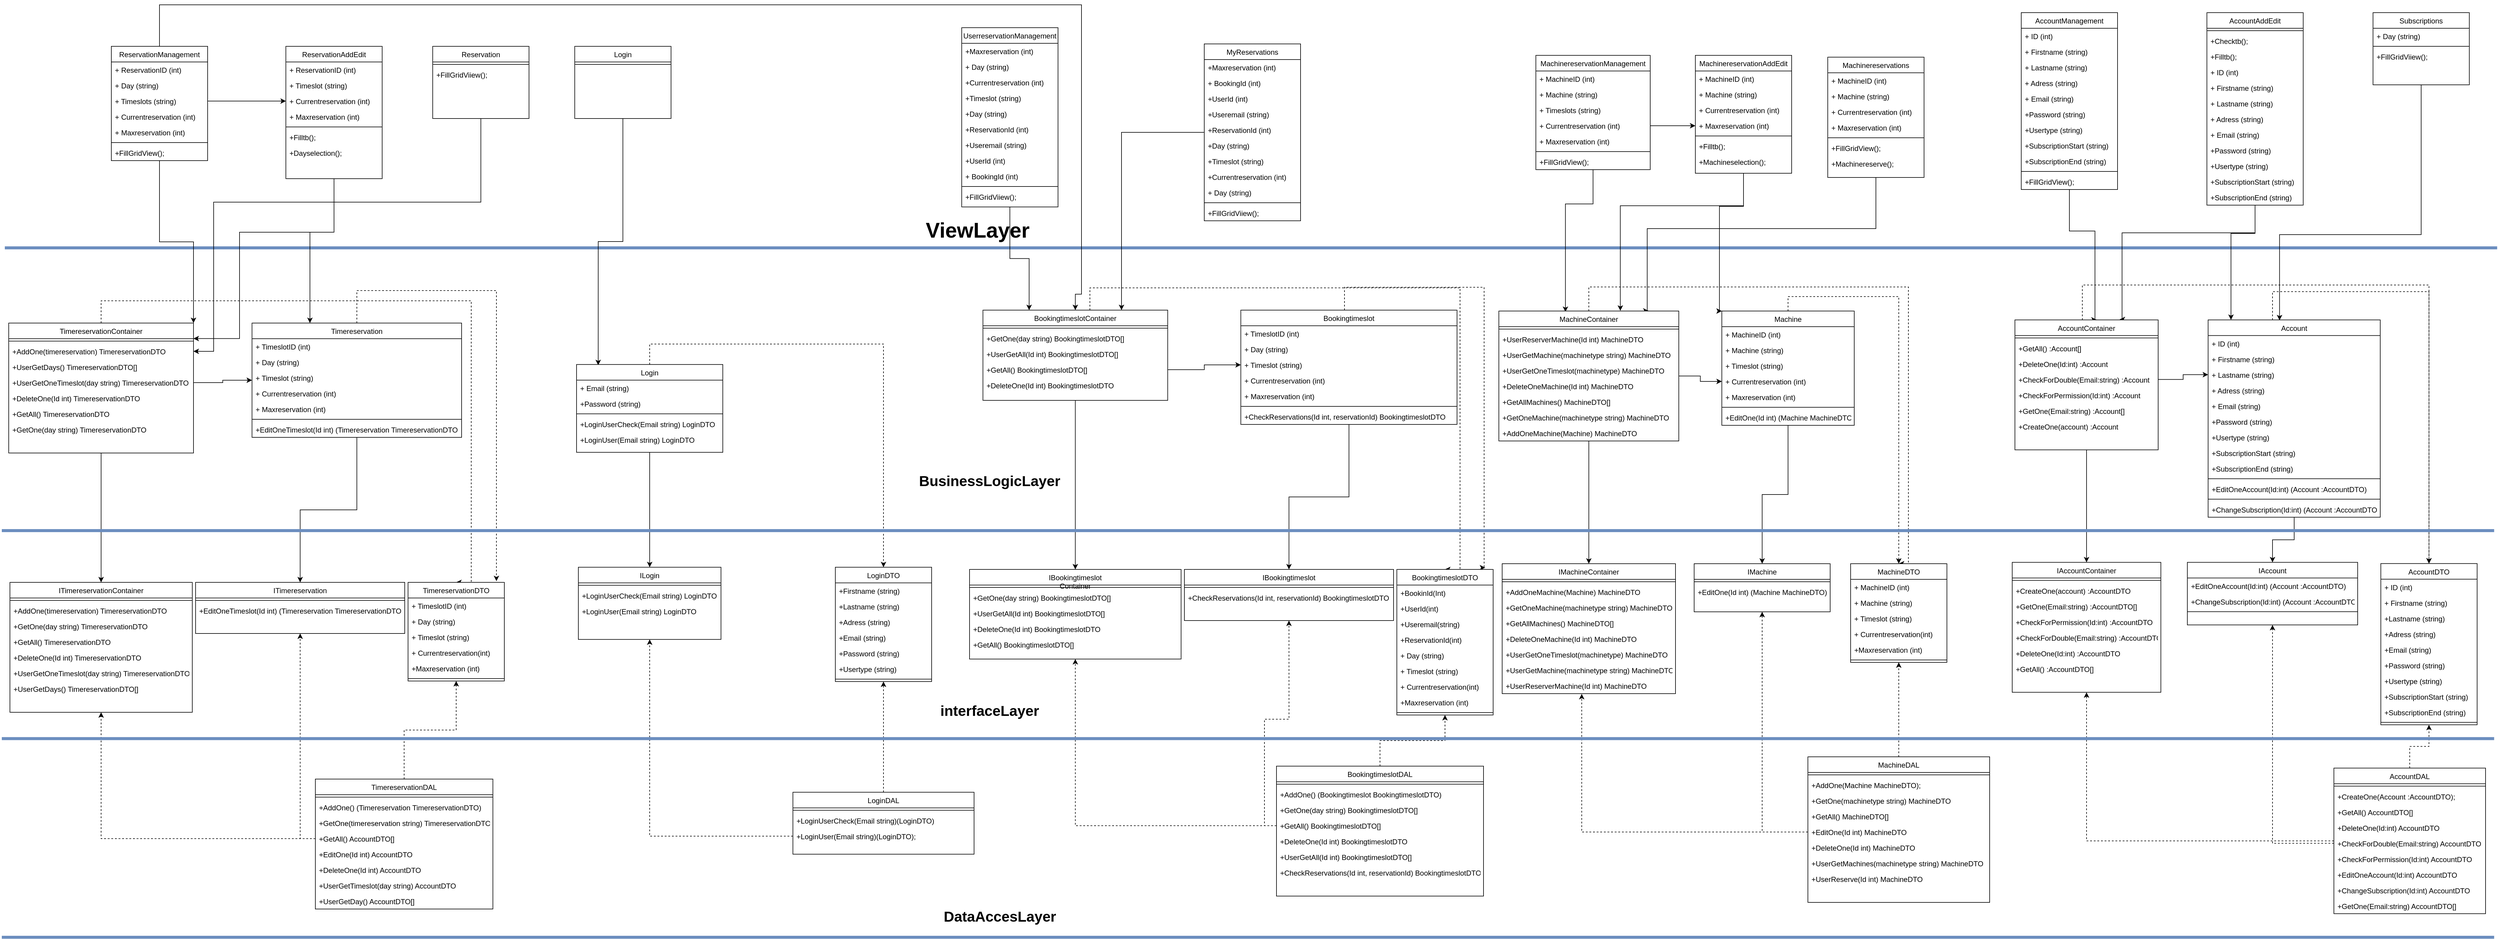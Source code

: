 <mxfile version="17.4.5" type="device"><diagram id="I_yqAWrTyBZ-3ZKWZtN8" name="Page-1"><mxGraphModel dx="8498" dy="3764" grid="0" gridSize="10" guides="1" tooltips="1" connect="1" arrows="1" fold="1" page="1" pageScale="1" pageWidth="827" pageHeight="1169" math="0" shadow="0"><root><mxCell id="0"/><mxCell id="1" parent="0"/><mxCell id="xkSmuYrQFnGhzyUAYckq-72" value="" style="endArrow=none;html=1;rounded=0;fontSize=24;fillColor=#dae8fc;strokeColor=#6c8ebf;strokeWidth=5;" edge="1" parent="1"><mxGeometry width="50" height="50" relative="1" as="geometry"><mxPoint x="-2482" y="-397" as="sourcePoint"/><mxPoint x="1659.286" y="-397" as="targetPoint"/></mxGeometry></mxCell><mxCell id="xkSmuYrQFnGhzyUAYckq-75" value="&lt;b&gt;&lt;font style=&quot;font-size: 35px&quot;&gt;ViewLayer&lt;/font&gt;&lt;/b&gt;" style="text;html=1;strokeColor=none;fillColor=none;align=center;verticalAlign=middle;whiteSpace=wrap;rounded=0;" vertex="1" parent="1"><mxGeometry x="-958" y="-442" width="185" height="30" as="geometry"/></mxCell><mxCell id="xkSmuYrQFnGhzyUAYckq-161" style="edgeStyle=orthogonalEdgeStyle;rounded=0;orthogonalLoop=1;jettySize=auto;html=1;entryX=0.37;entryY=0.007;entryDx=0;entryDy=0;entryPerimeter=0;" edge="1" parent="1" source="xkSmuYrQFnGhzyUAYckq-162" target="xkSmuYrQFnGhzyUAYckq-605"><mxGeometry relative="1" as="geometry"><Array as="points"><mxPoint x="157" y="-470"/><mxPoint x="111" y="-470"/></Array><mxPoint x="112" y="-314" as="targetPoint"/></mxGeometry></mxCell><mxCell id="xkSmuYrQFnGhzyUAYckq-162" value="MachinereservationManagement" style="swimlane;fontStyle=0;align=center;verticalAlign=top;childLayout=stackLayout;horizontal=1;startSize=26;horizontalStack=0;resizeParent=1;resizeLast=0;collapsible=1;marginBottom=0;rounded=0;shadow=0;strokeWidth=1;" vertex="1" parent="1"><mxGeometry x="62" y="-717" width="190" height="190" as="geometry"><mxRectangle x="130" y="380" width="160" height="26" as="alternateBounds"/></mxGeometry></mxCell><mxCell id="xkSmuYrQFnGhzyUAYckq-163" value="+ MachineID (int)" style="text;align=left;verticalAlign=top;spacingLeft=4;spacingRight=4;overflow=hidden;rotatable=0;points=[[0,0.5],[1,0.5]];portConstraint=eastwest;" vertex="1" parent="xkSmuYrQFnGhzyUAYckq-162"><mxGeometry y="26" width="190" height="26" as="geometry"/></mxCell><mxCell id="xkSmuYrQFnGhzyUAYckq-164" value="+ Machine (string)" style="text;align=left;verticalAlign=top;spacingLeft=4;spacingRight=4;overflow=hidden;rotatable=0;points=[[0,0.5],[1,0.5]];portConstraint=eastwest;rounded=0;shadow=0;html=0;" vertex="1" parent="xkSmuYrQFnGhzyUAYckq-162"><mxGeometry y="52" width="190" height="26" as="geometry"/></mxCell><mxCell id="xkSmuYrQFnGhzyUAYckq-165" value="+ Timeslots (string)" style="text;align=left;verticalAlign=top;spacingLeft=4;spacingRight=4;overflow=hidden;rotatable=0;points=[[0,0.5],[1,0.5]];portConstraint=eastwest;rounded=0;shadow=0;html=0;" vertex="1" parent="xkSmuYrQFnGhzyUAYckq-162"><mxGeometry y="78" width="190" height="26" as="geometry"/></mxCell><mxCell id="xkSmuYrQFnGhzyUAYckq-166" value="+ Currentreservation (int)" style="text;align=left;verticalAlign=top;spacingLeft=4;spacingRight=4;overflow=hidden;rotatable=0;points=[[0,0.5],[1,0.5]];portConstraint=eastwest;rounded=0;shadow=0;html=0;" vertex="1" parent="xkSmuYrQFnGhzyUAYckq-162"><mxGeometry y="104" width="190" height="26" as="geometry"/></mxCell><mxCell id="xkSmuYrQFnGhzyUAYckq-167" value="+ Maxreservation (int)" style="text;align=left;verticalAlign=top;spacingLeft=4;spacingRight=4;overflow=hidden;rotatable=0;points=[[0,0.5],[1,0.5]];portConstraint=eastwest;rounded=0;shadow=0;html=0;" vertex="1" parent="xkSmuYrQFnGhzyUAYckq-162"><mxGeometry y="130" width="190" height="26" as="geometry"/></mxCell><mxCell id="xkSmuYrQFnGhzyUAYckq-168" value="" style="line;html=1;strokeWidth=1;align=left;verticalAlign=middle;spacingTop=-1;spacingLeft=3;spacingRight=3;rotatable=0;labelPosition=right;points=[];portConstraint=eastwest;" vertex="1" parent="xkSmuYrQFnGhzyUAYckq-162"><mxGeometry y="156" width="190" height="8" as="geometry"/></mxCell><mxCell id="xkSmuYrQFnGhzyUAYckq-169" value="+FillGridView();" style="text;align=left;verticalAlign=top;spacingLeft=4;spacingRight=4;overflow=hidden;rotatable=0;points=[[0,0.5],[1,0.5]];portConstraint=eastwest;rounded=0;shadow=0;html=0;" vertex="1" parent="xkSmuYrQFnGhzyUAYckq-162"><mxGeometry y="164" width="190" height="26" as="geometry"/></mxCell><mxCell id="xkSmuYrQFnGhzyUAYckq-170" style="edgeStyle=orthogonalEdgeStyle;rounded=0;orthogonalLoop=1;jettySize=auto;html=1;entryX=0;entryY=0;entryDx=0;entryDy=0;" edge="1" parent="1" source="xkSmuYrQFnGhzyUAYckq-172" target="xkSmuYrQFnGhzyUAYckq-594"><mxGeometry relative="1" as="geometry"><Array as="points"><mxPoint x="407" y="-466"/><mxPoint x="367" y="-466"/><mxPoint x="367" y="-292"/></Array><mxPoint x="367" y="-314" as="targetPoint"/></mxGeometry></mxCell><mxCell id="xkSmuYrQFnGhzyUAYckq-171" style="edgeStyle=orthogonalEdgeStyle;rounded=0;orthogonalLoop=1;jettySize=auto;html=1;entryX=0.675;entryY=-0.002;entryDx=0;entryDy=0;entryPerimeter=0;" edge="1" parent="1" source="xkSmuYrQFnGhzyUAYckq-172" target="xkSmuYrQFnGhzyUAYckq-605"><mxGeometry relative="1" as="geometry"><Array as="points"><mxPoint x="407" y="-467"/><mxPoint x="202" y="-467"/></Array><mxPoint x="202" y="-314" as="targetPoint"/></mxGeometry></mxCell><mxCell id="xkSmuYrQFnGhzyUAYckq-172" value="MachinereservationAddEdit" style="swimlane;fontStyle=0;align=center;verticalAlign=top;childLayout=stackLayout;horizontal=1;startSize=26;horizontalStack=0;resizeParent=1;resizeLast=0;collapsible=1;marginBottom=0;rounded=0;shadow=0;strokeWidth=1;" vertex="1" parent="1"><mxGeometry x="327" y="-717" width="160" height="196" as="geometry"><mxRectangle x="130" y="380" width="160" height="26" as="alternateBounds"/></mxGeometry></mxCell><mxCell id="xkSmuYrQFnGhzyUAYckq-173" value="+ MachineID (int)" style="text;align=left;verticalAlign=top;spacingLeft=4;spacingRight=4;overflow=hidden;rotatable=0;points=[[0,0.5],[1,0.5]];portConstraint=eastwest;" vertex="1" parent="xkSmuYrQFnGhzyUAYckq-172"><mxGeometry y="26" width="160" height="26" as="geometry"/></mxCell><mxCell id="xkSmuYrQFnGhzyUAYckq-174" value="+ Machine (string)" style="text;align=left;verticalAlign=top;spacingLeft=4;spacingRight=4;overflow=hidden;rotatable=0;points=[[0,0.5],[1,0.5]];portConstraint=eastwest;rounded=0;shadow=0;html=0;" vertex="1" parent="xkSmuYrQFnGhzyUAYckq-172"><mxGeometry y="52" width="160" height="26" as="geometry"/></mxCell><mxCell id="xkSmuYrQFnGhzyUAYckq-175" value="+ Currentreservation (int)" style="text;align=left;verticalAlign=top;spacingLeft=4;spacingRight=4;overflow=hidden;rotatable=0;points=[[0,0.5],[1,0.5]];portConstraint=eastwest;rounded=0;shadow=0;html=0;" vertex="1" parent="xkSmuYrQFnGhzyUAYckq-172"><mxGeometry y="78" width="160" height="26" as="geometry"/></mxCell><mxCell id="xkSmuYrQFnGhzyUAYckq-176" value="+ Maxreservation (int)" style="text;align=left;verticalAlign=top;spacingLeft=4;spacingRight=4;overflow=hidden;rotatable=0;points=[[0,0.5],[1,0.5]];portConstraint=eastwest;rounded=0;shadow=0;html=0;" vertex="1" parent="xkSmuYrQFnGhzyUAYckq-172"><mxGeometry y="104" width="160" height="26" as="geometry"/></mxCell><mxCell id="xkSmuYrQFnGhzyUAYckq-177" value="" style="line;html=1;strokeWidth=1;align=left;verticalAlign=middle;spacingTop=-1;spacingLeft=3;spacingRight=3;rotatable=0;labelPosition=right;points=[];portConstraint=eastwest;" vertex="1" parent="xkSmuYrQFnGhzyUAYckq-172"><mxGeometry y="130" width="160" height="8" as="geometry"/></mxCell><mxCell id="xkSmuYrQFnGhzyUAYckq-178" value="+Filltb();" style="text;align=left;verticalAlign=top;spacingLeft=4;spacingRight=4;overflow=hidden;rotatable=0;points=[[0,0.5],[1,0.5]];portConstraint=eastwest;rounded=0;shadow=0;html=0;" vertex="1" parent="xkSmuYrQFnGhzyUAYckq-172"><mxGeometry y="138" width="160" height="26" as="geometry"/></mxCell><mxCell id="xkSmuYrQFnGhzyUAYckq-179" value="+Machineselection();" style="text;align=left;verticalAlign=top;spacingLeft=4;spacingRight=4;overflow=hidden;rotatable=0;points=[[0,0.5],[1,0.5]];portConstraint=eastwest;rounded=0;shadow=0;html=0;" vertex="1" parent="xkSmuYrQFnGhzyUAYckq-172"><mxGeometry y="164" width="160" height="26" as="geometry"/></mxCell><mxCell id="xkSmuYrQFnGhzyUAYckq-180" style="edgeStyle=orthogonalEdgeStyle;rounded=0;orthogonalLoop=1;jettySize=auto;html=1;entryX=0.832;entryY=-0.002;entryDx=0;entryDy=0;entryPerimeter=0;" edge="1" parent="1" source="xkSmuYrQFnGhzyUAYckq-181" target="xkSmuYrQFnGhzyUAYckq-605"><mxGeometry relative="1" as="geometry"><Array as="points"><mxPoint x="627" y="-429"/><mxPoint x="247" y="-429"/><mxPoint x="247" y="-292"/></Array><mxPoint x="247" y="-314" as="targetPoint"/></mxGeometry></mxCell><mxCell id="xkSmuYrQFnGhzyUAYckq-181" value="Machinereservations" style="swimlane;fontStyle=0;align=center;verticalAlign=top;childLayout=stackLayout;horizontal=1;startSize=26;horizontalStack=0;resizeParent=1;resizeLast=0;collapsible=1;marginBottom=0;rounded=0;shadow=0;strokeWidth=1;" vertex="1" parent="1"><mxGeometry x="547" y="-714" width="160" height="200" as="geometry"><mxRectangle x="130" y="380" width="160" height="26" as="alternateBounds"/></mxGeometry></mxCell><mxCell id="xkSmuYrQFnGhzyUAYckq-182" value="+ MachineID (int)" style="text;align=left;verticalAlign=top;spacingLeft=4;spacingRight=4;overflow=hidden;rotatable=0;points=[[0,0.5],[1,0.5]];portConstraint=eastwest;" vertex="1" parent="xkSmuYrQFnGhzyUAYckq-181"><mxGeometry y="26" width="160" height="26" as="geometry"/></mxCell><mxCell id="xkSmuYrQFnGhzyUAYckq-183" value="+ Machine (string)" style="text;align=left;verticalAlign=top;spacingLeft=4;spacingRight=4;overflow=hidden;rotatable=0;points=[[0,0.5],[1,0.5]];portConstraint=eastwest;rounded=0;shadow=0;html=0;" vertex="1" parent="xkSmuYrQFnGhzyUAYckq-181"><mxGeometry y="52" width="160" height="26" as="geometry"/></mxCell><mxCell id="xkSmuYrQFnGhzyUAYckq-184" value="+ Currentreservation (int)" style="text;align=left;verticalAlign=top;spacingLeft=4;spacingRight=4;overflow=hidden;rotatable=0;points=[[0,0.5],[1,0.5]];portConstraint=eastwest;rounded=0;shadow=0;html=0;" vertex="1" parent="xkSmuYrQFnGhzyUAYckq-181"><mxGeometry y="78" width="160" height="26" as="geometry"/></mxCell><mxCell id="xkSmuYrQFnGhzyUAYckq-185" value="+ Maxreservation (int)" style="text;align=left;verticalAlign=top;spacingLeft=4;spacingRight=4;overflow=hidden;rotatable=0;points=[[0,0.5],[1,0.5]];portConstraint=eastwest;rounded=0;shadow=0;html=0;" vertex="1" parent="xkSmuYrQFnGhzyUAYckq-181"><mxGeometry y="104" width="160" height="26" as="geometry"/></mxCell><mxCell id="xkSmuYrQFnGhzyUAYckq-186" value="" style="line;html=1;strokeWidth=1;align=left;verticalAlign=middle;spacingTop=-1;spacingLeft=3;spacingRight=3;rotatable=0;labelPosition=right;points=[];portConstraint=eastwest;" vertex="1" parent="xkSmuYrQFnGhzyUAYckq-181"><mxGeometry y="130" width="160" height="8" as="geometry"/></mxCell><mxCell id="xkSmuYrQFnGhzyUAYckq-187" value="+FillGridView();" style="text;align=left;verticalAlign=top;spacingLeft=4;spacingRight=4;overflow=hidden;rotatable=0;points=[[0,0.5],[1,0.5]];portConstraint=eastwest;rounded=0;shadow=0;html=0;" vertex="1" parent="xkSmuYrQFnGhzyUAYckq-181"><mxGeometry y="138" width="160" height="26" as="geometry"/></mxCell><mxCell id="xkSmuYrQFnGhzyUAYckq-188" value="+Machinereserve();" style="text;align=left;verticalAlign=top;spacingLeft=4;spacingRight=4;overflow=hidden;rotatable=0;points=[[0,0.5],[1,0.5]];portConstraint=eastwest;rounded=0;shadow=0;html=0;" vertex="1" parent="xkSmuYrQFnGhzyUAYckq-181"><mxGeometry y="164" width="160" height="26" as="geometry"/></mxCell><mxCell id="xkSmuYrQFnGhzyUAYckq-212" style="edgeStyle=orthogonalEdgeStyle;rounded=0;orthogonalLoop=1;jettySize=auto;html=1;entryX=0;entryY=0.5;entryDx=0;entryDy=0;" edge="1" parent="1" source="xkSmuYrQFnGhzyUAYckq-166" target="xkSmuYrQFnGhzyUAYckq-176"><mxGeometry relative="1" as="geometry"/></mxCell><mxCell id="xkSmuYrQFnGhzyUAYckq-316" style="edgeStyle=orthogonalEdgeStyle;rounded=0;orthogonalLoop=1;jettySize=auto;html=1;entryX=1;entryY=0;entryDx=0;entryDy=0;" edge="1" parent="1" source="xkSmuYrQFnGhzyUAYckq-317" target="xkSmuYrQFnGhzyUAYckq-663"><mxGeometry relative="1" as="geometry"><mxPoint x="-2180" y="-302" as="targetPoint"/></mxGeometry></mxCell><mxCell id="xkSmuYrQFnGhzyUAYckq-505" style="edgeStyle=orthogonalEdgeStyle;rounded=0;orthogonalLoop=1;jettySize=auto;html=1;entryX=0.5;entryY=0;entryDx=0;entryDy=0;fontSize=35;" edge="1" parent="1" source="xkSmuYrQFnGhzyUAYckq-317" target="xkSmuYrQFnGhzyUAYckq-753"><mxGeometry relative="1" as="geometry"><mxPoint x="-715" y="-320" as="targetPoint"/><Array as="points"><mxPoint x="-2225" y="-801"/><mxPoint x="-693" y="-801"/><mxPoint x="-693" y="-320"/><mxPoint x="-703" y="-320"/></Array></mxGeometry></mxCell><mxCell id="xkSmuYrQFnGhzyUAYckq-317" value="ReservationManagement" style="swimlane;fontStyle=0;align=center;verticalAlign=top;childLayout=stackLayout;horizontal=1;startSize=26;horizontalStack=0;resizeParent=1;resizeLast=0;collapsible=1;marginBottom=0;rounded=0;shadow=0;strokeWidth=1;" vertex="1" parent="1"><mxGeometry x="-2305" y="-732" width="160" height="190" as="geometry"><mxRectangle x="130" y="380" width="160" height="26" as="alternateBounds"/></mxGeometry></mxCell><mxCell id="xkSmuYrQFnGhzyUAYckq-318" value="+ ReservationID (int)" style="text;align=left;verticalAlign=top;spacingLeft=4;spacingRight=4;overflow=hidden;rotatable=0;points=[[0,0.5],[1,0.5]];portConstraint=eastwest;" vertex="1" parent="xkSmuYrQFnGhzyUAYckq-317"><mxGeometry y="26" width="160" height="26" as="geometry"/></mxCell><mxCell id="xkSmuYrQFnGhzyUAYckq-319" value="+ Day (string)" style="text;align=left;verticalAlign=top;spacingLeft=4;spacingRight=4;overflow=hidden;rotatable=0;points=[[0,0.5],[1,0.5]];portConstraint=eastwest;rounded=0;shadow=0;html=0;" vertex="1" parent="xkSmuYrQFnGhzyUAYckq-317"><mxGeometry y="52" width="160" height="26" as="geometry"/></mxCell><mxCell id="xkSmuYrQFnGhzyUAYckq-320" value="+ Timeslots (string)" style="text;align=left;verticalAlign=top;spacingLeft=4;spacingRight=4;overflow=hidden;rotatable=0;points=[[0,0.5],[1,0.5]];portConstraint=eastwest;rounded=0;shadow=0;html=0;" vertex="1" parent="xkSmuYrQFnGhzyUAYckq-317"><mxGeometry y="78" width="160" height="26" as="geometry"/></mxCell><mxCell id="xkSmuYrQFnGhzyUAYckq-321" value="+ Currentreservation (int)" style="text;align=left;verticalAlign=top;spacingLeft=4;spacingRight=4;overflow=hidden;rotatable=0;points=[[0,0.5],[1,0.5]];portConstraint=eastwest;rounded=0;shadow=0;html=0;" vertex="1" parent="xkSmuYrQFnGhzyUAYckq-317"><mxGeometry y="104" width="160" height="26" as="geometry"/></mxCell><mxCell id="xkSmuYrQFnGhzyUAYckq-322" value="+ Maxreservation (int)" style="text;align=left;verticalAlign=top;spacingLeft=4;spacingRight=4;overflow=hidden;rotatable=0;points=[[0,0.5],[1,0.5]];portConstraint=eastwest;rounded=0;shadow=0;html=0;" vertex="1" parent="xkSmuYrQFnGhzyUAYckq-317"><mxGeometry y="130" width="160" height="26" as="geometry"/></mxCell><mxCell id="xkSmuYrQFnGhzyUAYckq-323" value="" style="line;html=1;strokeWidth=1;align=left;verticalAlign=middle;spacingTop=-1;spacingLeft=3;spacingRight=3;rotatable=0;labelPosition=right;points=[];portConstraint=eastwest;" vertex="1" parent="xkSmuYrQFnGhzyUAYckq-317"><mxGeometry y="156" width="160" height="8" as="geometry"/></mxCell><mxCell id="xkSmuYrQFnGhzyUAYckq-324" value="+FillGridView();" style="text;align=left;verticalAlign=top;spacingLeft=4;spacingRight=4;overflow=hidden;rotatable=0;points=[[0,0.5],[1,0.5]];portConstraint=eastwest;rounded=0;shadow=0;html=0;" vertex="1" parent="xkSmuYrQFnGhzyUAYckq-317"><mxGeometry y="164" width="160" height="26" as="geometry"/></mxCell><mxCell id="xkSmuYrQFnGhzyUAYckq-325" style="edgeStyle=orthogonalEdgeStyle;rounded=0;orthogonalLoop=1;jettySize=auto;html=1;" edge="1" parent="1" source="xkSmuYrQFnGhzyUAYckq-327" target="xkSmuYrQFnGhzyUAYckq-653"><mxGeometry relative="1" as="geometry"><Array as="points"><mxPoint x="-1935" y="-423"/><mxPoint x="-1975" y="-423"/></Array><mxPoint x="-1975" y="-302" as="targetPoint"/></mxGeometry></mxCell><mxCell id="xkSmuYrQFnGhzyUAYckq-708" style="edgeStyle=orthogonalEdgeStyle;rounded=0;orthogonalLoop=1;jettySize=auto;html=1;entryX=1;entryY=0.119;entryDx=0;entryDy=0;entryPerimeter=0;fontSize=35;" edge="1" parent="1" source="xkSmuYrQFnGhzyUAYckq-327" target="xkSmuYrQFnGhzyUAYckq-663"><mxGeometry relative="1" as="geometry"><Array as="points"><mxPoint x="-1935" y="-423"/><mxPoint x="-2092" y="-423"/><mxPoint x="-2092" y="-246"/></Array></mxGeometry></mxCell><mxCell id="xkSmuYrQFnGhzyUAYckq-327" value="ReservationAddEdit" style="swimlane;fontStyle=0;align=center;verticalAlign=top;childLayout=stackLayout;horizontal=1;startSize=26;horizontalStack=0;resizeParent=1;resizeLast=0;collapsible=1;marginBottom=0;rounded=0;shadow=0;strokeWidth=1;" vertex="1" parent="1"><mxGeometry x="-2015" y="-732" width="160" height="220" as="geometry"><mxRectangle x="130" y="380" width="160" height="26" as="alternateBounds"/></mxGeometry></mxCell><mxCell id="xkSmuYrQFnGhzyUAYckq-328" value="+ ReservationID (int)" style="text;align=left;verticalAlign=top;spacingLeft=4;spacingRight=4;overflow=hidden;rotatable=0;points=[[0,0.5],[1,0.5]];portConstraint=eastwest;" vertex="1" parent="xkSmuYrQFnGhzyUAYckq-327"><mxGeometry y="26" width="160" height="26" as="geometry"/></mxCell><mxCell id="xkSmuYrQFnGhzyUAYckq-329" value="+ Timeslot (string)" style="text;align=left;verticalAlign=top;spacingLeft=4;spacingRight=4;overflow=hidden;rotatable=0;points=[[0,0.5],[1,0.5]];portConstraint=eastwest;rounded=0;shadow=0;html=0;" vertex="1" parent="xkSmuYrQFnGhzyUAYckq-327"><mxGeometry y="52" width="160" height="26" as="geometry"/></mxCell><mxCell id="xkSmuYrQFnGhzyUAYckq-330" value="+ Currentreservation (int)" style="text;align=left;verticalAlign=top;spacingLeft=4;spacingRight=4;overflow=hidden;rotatable=0;points=[[0,0.5],[1,0.5]];portConstraint=eastwest;rounded=0;shadow=0;html=0;" vertex="1" parent="xkSmuYrQFnGhzyUAYckq-327"><mxGeometry y="78" width="160" height="26" as="geometry"/></mxCell><mxCell id="xkSmuYrQFnGhzyUAYckq-331" value="+ Maxreservation (int)" style="text;align=left;verticalAlign=top;spacingLeft=4;spacingRight=4;overflow=hidden;rotatable=0;points=[[0,0.5],[1,0.5]];portConstraint=eastwest;rounded=0;shadow=0;html=0;" vertex="1" parent="xkSmuYrQFnGhzyUAYckq-327"><mxGeometry y="104" width="160" height="26" as="geometry"/></mxCell><mxCell id="xkSmuYrQFnGhzyUAYckq-332" value="" style="line;html=1;strokeWidth=1;align=left;verticalAlign=middle;spacingTop=-1;spacingLeft=3;spacingRight=3;rotatable=0;labelPosition=right;points=[];portConstraint=eastwest;" vertex="1" parent="xkSmuYrQFnGhzyUAYckq-327"><mxGeometry y="130" width="160" height="8" as="geometry"/></mxCell><mxCell id="xkSmuYrQFnGhzyUAYckq-333" value="+Filltb();" style="text;align=left;verticalAlign=top;spacingLeft=4;spacingRight=4;overflow=hidden;rotatable=0;points=[[0,0.5],[1,0.5]];portConstraint=eastwest;rounded=0;shadow=0;html=0;" vertex="1" parent="xkSmuYrQFnGhzyUAYckq-327"><mxGeometry y="138" width="160" height="26" as="geometry"/></mxCell><mxCell id="xkSmuYrQFnGhzyUAYckq-334" value="+Dayselection();" style="text;align=left;verticalAlign=top;spacingLeft=4;spacingRight=4;overflow=hidden;rotatable=0;points=[[0,0.5],[1,0.5]];portConstraint=eastwest;rounded=0;shadow=0;html=0;" vertex="1" parent="xkSmuYrQFnGhzyUAYckq-327"><mxGeometry y="164" width="160" height="26" as="geometry"/></mxCell><mxCell id="xkSmuYrQFnGhzyUAYckq-335" style="edgeStyle=orthogonalEdgeStyle;rounded=0;orthogonalLoop=1;jettySize=auto;html=1;entryX=1;entryY=0.5;entryDx=0;entryDy=0;" edge="1" parent="1" source="xkSmuYrQFnGhzyUAYckq-336" target="xkSmuYrQFnGhzyUAYckq-665"><mxGeometry relative="1" as="geometry"><Array as="points"><mxPoint x="-1691" y="-473"/><mxPoint x="-2135" y="-473"/><mxPoint x="-2135" y="-225"/></Array><mxPoint x="-2135" y="-302" as="targetPoint"/></mxGeometry></mxCell><mxCell id="xkSmuYrQFnGhzyUAYckq-336" value="Reservation" style="swimlane;fontStyle=0;align=center;verticalAlign=top;childLayout=stackLayout;horizontal=1;startSize=26;horizontalStack=0;resizeParent=1;resizeLast=0;collapsible=1;marginBottom=0;rounded=0;shadow=0;strokeWidth=1;" vertex="1" parent="1"><mxGeometry x="-1771" y="-732" width="160" height="120" as="geometry"><mxRectangle x="130" y="380" width="160" height="26" as="alternateBounds"/></mxGeometry></mxCell><mxCell id="xkSmuYrQFnGhzyUAYckq-338" value="" style="line;html=1;strokeWidth=1;align=left;verticalAlign=middle;spacingTop=-1;spacingLeft=3;spacingRight=3;rotatable=0;labelPosition=right;points=[];portConstraint=eastwest;" vertex="1" parent="xkSmuYrQFnGhzyUAYckq-336"><mxGeometry y="26" width="160" height="8" as="geometry"/></mxCell><mxCell id="xkSmuYrQFnGhzyUAYckq-339" value="+FillGridViiew();" style="text;align=left;verticalAlign=top;spacingLeft=4;spacingRight=4;overflow=hidden;rotatable=0;points=[[0,0.5],[1,0.5]];portConstraint=eastwest;rounded=0;shadow=0;html=0;" vertex="1" parent="xkSmuYrQFnGhzyUAYckq-336"><mxGeometry y="34" width="160" height="26" as="geometry"/></mxCell><mxCell id="xkSmuYrQFnGhzyUAYckq-360" style="edgeStyle=orthogonalEdgeStyle;rounded=0;orthogonalLoop=1;jettySize=auto;html=1;entryX=0;entryY=0.5;entryDx=0;entryDy=0;" edge="1" parent="1" source="xkSmuYrQFnGhzyUAYckq-320" target="xkSmuYrQFnGhzyUAYckq-330"><mxGeometry relative="1" as="geometry"/></mxCell><mxCell id="xkSmuYrQFnGhzyUAYckq-408" style="edgeStyle=orthogonalEdgeStyle;rounded=0;orthogonalLoop=1;jettySize=auto;html=1;entryX=0.571;entryY=-0.001;entryDx=0;entryDy=0;fontSize=24;strokeWidth=1;entryPerimeter=0;" edge="1" parent="1" source="xkSmuYrQFnGhzyUAYckq-409" target="xkSmuYrQFnGhzyUAYckq-541"><mxGeometry relative="1" as="geometry"><Array as="points"><mxPoint x="949" y="-425"/><mxPoint x="991" y="-425"/><mxPoint x="991" y="-277"/></Array><mxPoint x="991.0" y="-295" as="targetPoint"/></mxGeometry></mxCell><mxCell id="xkSmuYrQFnGhzyUAYckq-409" value="AccountManagement" style="swimlane;fontStyle=0;align=center;verticalAlign=top;childLayout=stackLayout;horizontal=1;startSize=26;horizontalStack=0;resizeParent=1;resizeLast=0;collapsible=1;marginBottom=0;rounded=0;shadow=0;strokeWidth=1;" vertex="1" parent="1"><mxGeometry x="868.5" y="-788" width="160" height="294" as="geometry"><mxRectangle x="130" y="380" width="160" height="26" as="alternateBounds"/></mxGeometry></mxCell><mxCell id="xkSmuYrQFnGhzyUAYckq-410" value="+ ID (int)" style="text;align=left;verticalAlign=top;spacingLeft=4;spacingRight=4;overflow=hidden;rotatable=0;points=[[0,0.5],[1,0.5]];portConstraint=eastwest;" vertex="1" parent="xkSmuYrQFnGhzyUAYckq-409"><mxGeometry y="26" width="160" height="26" as="geometry"/></mxCell><mxCell id="xkSmuYrQFnGhzyUAYckq-411" value="+ Firstname (string)" style="text;align=left;verticalAlign=top;spacingLeft=4;spacingRight=4;overflow=hidden;rotatable=0;points=[[0,0.5],[1,0.5]];portConstraint=eastwest;rounded=0;shadow=0;html=0;" vertex="1" parent="xkSmuYrQFnGhzyUAYckq-409"><mxGeometry y="52" width="160" height="26" as="geometry"/></mxCell><mxCell id="xkSmuYrQFnGhzyUAYckq-412" value="+ Lastname (string)" style="text;align=left;verticalAlign=top;spacingLeft=4;spacingRight=4;overflow=hidden;rotatable=0;points=[[0,0.5],[1,0.5]];portConstraint=eastwest;rounded=0;shadow=0;html=0;" vertex="1" parent="xkSmuYrQFnGhzyUAYckq-409"><mxGeometry y="78" width="160" height="26" as="geometry"/></mxCell><mxCell id="xkSmuYrQFnGhzyUAYckq-413" value="+ Adress (string)" style="text;align=left;verticalAlign=top;spacingLeft=4;spacingRight=4;overflow=hidden;rotatable=0;points=[[0,0.5],[1,0.5]];portConstraint=eastwest;rounded=0;shadow=0;html=0;" vertex="1" parent="xkSmuYrQFnGhzyUAYckq-409"><mxGeometry y="104" width="160" height="26" as="geometry"/></mxCell><mxCell id="xkSmuYrQFnGhzyUAYckq-414" value="+ Email (string)" style="text;align=left;verticalAlign=top;spacingLeft=4;spacingRight=4;overflow=hidden;rotatable=0;points=[[0,0.5],[1,0.5]];portConstraint=eastwest;rounded=0;shadow=0;html=0;" vertex="1" parent="xkSmuYrQFnGhzyUAYckq-409"><mxGeometry y="130" width="160" height="26" as="geometry"/></mxCell><mxCell id="xkSmuYrQFnGhzyUAYckq-415" value="+Password (string)" style="text;align=left;verticalAlign=top;spacingLeft=4;spacingRight=4;overflow=hidden;rotatable=0;points=[[0,0.5],[1,0.5]];portConstraint=eastwest;rounded=0;shadow=0;html=0;" vertex="1" parent="xkSmuYrQFnGhzyUAYckq-409"><mxGeometry y="156" width="160" height="26" as="geometry"/></mxCell><mxCell id="xkSmuYrQFnGhzyUAYckq-416" value="+Usertype (string)" style="text;align=left;verticalAlign=top;spacingLeft=4;spacingRight=4;overflow=hidden;rotatable=0;points=[[0,0.5],[1,0.5]];portConstraint=eastwest;rounded=0;shadow=0;html=0;" vertex="1" parent="xkSmuYrQFnGhzyUAYckq-409"><mxGeometry y="182" width="160" height="26" as="geometry"/></mxCell><mxCell id="xkSmuYrQFnGhzyUAYckq-417" value="+SubscriptionStart (string)" style="text;align=left;verticalAlign=top;spacingLeft=4;spacingRight=4;overflow=hidden;rotatable=0;points=[[0,0.5],[1,0.5]];portConstraint=eastwest;rounded=0;shadow=0;html=0;" vertex="1" parent="xkSmuYrQFnGhzyUAYckq-409"><mxGeometry y="208" width="160" height="26" as="geometry"/></mxCell><mxCell id="xkSmuYrQFnGhzyUAYckq-418" value="+SubscriptionEnd (string)" style="text;align=left;verticalAlign=top;spacingLeft=4;spacingRight=4;overflow=hidden;rotatable=0;points=[[0,0.5],[1,0.5]];portConstraint=eastwest;rounded=0;shadow=0;html=0;" vertex="1" parent="xkSmuYrQFnGhzyUAYckq-409"><mxGeometry y="234" width="160" height="26" as="geometry"/></mxCell><mxCell id="xkSmuYrQFnGhzyUAYckq-419" value="" style="line;html=1;strokeWidth=1;align=left;verticalAlign=middle;spacingTop=-1;spacingLeft=3;spacingRight=3;rotatable=0;labelPosition=right;points=[];portConstraint=eastwest;" vertex="1" parent="xkSmuYrQFnGhzyUAYckq-409"><mxGeometry y="260" width="160" height="8" as="geometry"/></mxCell><mxCell id="xkSmuYrQFnGhzyUAYckq-420" value="+FillGridView();" style="text;align=left;verticalAlign=top;spacingLeft=4;spacingRight=4;overflow=hidden;rotatable=0;points=[[0,0.5],[1,0.5]];portConstraint=eastwest;rounded=0;shadow=0;html=0;" vertex="1" parent="xkSmuYrQFnGhzyUAYckq-409"><mxGeometry y="268" width="160" height="26" as="geometry"/></mxCell><mxCell id="xkSmuYrQFnGhzyUAYckq-421" style="edgeStyle=orthogonalEdgeStyle;rounded=0;orthogonalLoop=1;jettySize=auto;html=1;fontSize=24;strokeWidth=1;" edge="1" parent="1" source="xkSmuYrQFnGhzyUAYckq-423" target="xkSmuYrQFnGhzyUAYckq-525"><mxGeometry relative="1" as="geometry"><Array as="points"><mxPoint x="1257" y="-421"/><mxPoint x="1217" y="-421"/></Array><mxPoint x="1217" y="-295" as="targetPoint"/></mxGeometry></mxCell><mxCell id="xkSmuYrQFnGhzyUAYckq-422" style="edgeStyle=orthogonalEdgeStyle;rounded=0;orthogonalLoop=1;jettySize=auto;html=1;fontSize=24;strokeWidth=1;" edge="1" parent="1" source="xkSmuYrQFnGhzyUAYckq-423"><mxGeometry relative="1" as="geometry"><Array as="points"><mxPoint x="1257" y="-422"/><mxPoint x="1036" y="-422"/></Array><mxPoint x="1032" y="-278" as="targetPoint"/></mxGeometry></mxCell><mxCell id="xkSmuYrQFnGhzyUAYckq-423" value="AccountAddEdit" style="swimlane;fontStyle=0;align=center;verticalAlign=top;childLayout=stackLayout;horizontal=1;startSize=26;horizontalStack=0;resizeParent=1;resizeLast=0;collapsible=1;marginBottom=0;rounded=0;shadow=0;strokeWidth=1;" vertex="1" parent="1"><mxGeometry x="1177" y="-788" width="160" height="320" as="geometry"><mxRectangle x="130" y="380" width="160" height="26" as="alternateBounds"/></mxGeometry></mxCell><mxCell id="xkSmuYrQFnGhzyUAYckq-424" value="" style="line;html=1;strokeWidth=1;align=left;verticalAlign=middle;spacingTop=-1;spacingLeft=3;spacingRight=3;rotatable=0;labelPosition=right;points=[];portConstraint=eastwest;" vertex="1" parent="xkSmuYrQFnGhzyUAYckq-423"><mxGeometry y="26" width="160" height="8" as="geometry"/></mxCell><mxCell id="xkSmuYrQFnGhzyUAYckq-425" value="+Checktb();" style="text;align=left;verticalAlign=top;spacingLeft=4;spacingRight=4;overflow=hidden;rotatable=0;points=[[0,0.5],[1,0.5]];portConstraint=eastwest;rounded=0;shadow=0;html=0;" vertex="1" parent="xkSmuYrQFnGhzyUAYckq-423"><mxGeometry y="34" width="160" height="26" as="geometry"/></mxCell><mxCell id="xkSmuYrQFnGhzyUAYckq-426" value="+Filltb();" style="text;align=left;verticalAlign=top;spacingLeft=4;spacingRight=4;overflow=hidden;rotatable=0;points=[[0,0.5],[1,0.5]];portConstraint=eastwest;rounded=0;shadow=0;html=0;" vertex="1" parent="xkSmuYrQFnGhzyUAYckq-423"><mxGeometry y="60" width="160" height="26" as="geometry"/></mxCell><mxCell id="xkSmuYrQFnGhzyUAYckq-427" value="+ ID (int)" style="text;align=left;verticalAlign=top;spacingLeft=4;spacingRight=4;overflow=hidden;rotatable=0;points=[[0,0.5],[1,0.5]];portConstraint=eastwest;" vertex="1" parent="xkSmuYrQFnGhzyUAYckq-423"><mxGeometry y="86" width="160" height="26" as="geometry"/></mxCell><mxCell id="xkSmuYrQFnGhzyUAYckq-428" value="+ Firstname (string)" style="text;align=left;verticalAlign=top;spacingLeft=4;spacingRight=4;overflow=hidden;rotatable=0;points=[[0,0.5],[1,0.5]];portConstraint=eastwest;rounded=0;shadow=0;html=0;" vertex="1" parent="xkSmuYrQFnGhzyUAYckq-423"><mxGeometry y="112" width="160" height="26" as="geometry"/></mxCell><mxCell id="xkSmuYrQFnGhzyUAYckq-429" value="+ Lastname (string)" style="text;align=left;verticalAlign=top;spacingLeft=4;spacingRight=4;overflow=hidden;rotatable=0;points=[[0,0.5],[1,0.5]];portConstraint=eastwest;rounded=0;shadow=0;html=0;" vertex="1" parent="xkSmuYrQFnGhzyUAYckq-423"><mxGeometry y="138" width="160" height="26" as="geometry"/></mxCell><mxCell id="xkSmuYrQFnGhzyUAYckq-430" value="+ Adress (string)" style="text;align=left;verticalAlign=top;spacingLeft=4;spacingRight=4;overflow=hidden;rotatable=0;points=[[0,0.5],[1,0.5]];portConstraint=eastwest;rounded=0;shadow=0;html=0;" vertex="1" parent="xkSmuYrQFnGhzyUAYckq-423"><mxGeometry y="164" width="160" height="26" as="geometry"/></mxCell><mxCell id="xkSmuYrQFnGhzyUAYckq-431" value="+ Email (string)" style="text;align=left;verticalAlign=top;spacingLeft=4;spacingRight=4;overflow=hidden;rotatable=0;points=[[0,0.5],[1,0.5]];portConstraint=eastwest;rounded=0;shadow=0;html=0;" vertex="1" parent="xkSmuYrQFnGhzyUAYckq-423"><mxGeometry y="190" width="160" height="26" as="geometry"/></mxCell><mxCell id="xkSmuYrQFnGhzyUAYckq-432" value="+Password (string)" style="text;align=left;verticalAlign=top;spacingLeft=4;spacingRight=4;overflow=hidden;rotatable=0;points=[[0,0.5],[1,0.5]];portConstraint=eastwest;rounded=0;shadow=0;html=0;" vertex="1" parent="xkSmuYrQFnGhzyUAYckq-423"><mxGeometry y="216" width="160" height="26" as="geometry"/></mxCell><mxCell id="xkSmuYrQFnGhzyUAYckq-433" value="+Usertype (string)" style="text;align=left;verticalAlign=top;spacingLeft=4;spacingRight=4;overflow=hidden;rotatable=0;points=[[0,0.5],[1,0.5]];portConstraint=eastwest;rounded=0;shadow=0;html=0;" vertex="1" parent="xkSmuYrQFnGhzyUAYckq-423"><mxGeometry y="242" width="160" height="26" as="geometry"/></mxCell><mxCell id="xkSmuYrQFnGhzyUAYckq-434" value="+SubscriptionStart (string)" style="text;align=left;verticalAlign=top;spacingLeft=4;spacingRight=4;overflow=hidden;rotatable=0;points=[[0,0.5],[1,0.5]];portConstraint=eastwest;rounded=0;shadow=0;html=0;" vertex="1" parent="xkSmuYrQFnGhzyUAYckq-423"><mxGeometry y="268" width="160" height="26" as="geometry"/></mxCell><mxCell id="xkSmuYrQFnGhzyUAYckq-435" value="+SubscriptionEnd (string)" style="text;align=left;verticalAlign=top;spacingLeft=4;spacingRight=4;overflow=hidden;rotatable=0;points=[[0,0.5],[1,0.5]];portConstraint=eastwest;rounded=0;shadow=0;html=0;" vertex="1" parent="xkSmuYrQFnGhzyUAYckq-423"><mxGeometry y="294" width="160" height="26" as="geometry"/></mxCell><mxCell id="xkSmuYrQFnGhzyUAYckq-500" style="edgeStyle=orthogonalEdgeStyle;rounded=0;orthogonalLoop=1;jettySize=auto;html=1;entryX=0.75;entryY=0;entryDx=0;entryDy=0;fontSize=35;" edge="1" parent="1" source="xkSmuYrQFnGhzyUAYckq-464" target="xkSmuYrQFnGhzyUAYckq-753"><mxGeometry relative="1" as="geometry"><mxPoint x="-625" y="-320" as="targetPoint"/></mxGeometry></mxCell><mxCell id="xkSmuYrQFnGhzyUAYckq-464" value="MyReservations" style="swimlane;fontStyle=0;align=center;verticalAlign=top;childLayout=stackLayout;horizontal=1;startSize=26;horizontalStack=0;resizeParent=1;resizeLast=0;collapsible=1;marginBottom=0;rounded=0;shadow=0;strokeWidth=1;" vertex="1" parent="1"><mxGeometry x="-489" y="-736" width="160" height="294" as="geometry"><mxRectangle x="130" y="380" width="160" height="26" as="alternateBounds"/></mxGeometry></mxCell><mxCell id="xkSmuYrQFnGhzyUAYckq-492" value="+Maxreservation (int)" style="text;align=left;verticalAlign=top;spacingLeft=4;spacingRight=4;overflow=hidden;rotatable=0;points=[[0,0.5],[1,0.5]];portConstraint=eastwest;rounded=0;shadow=0;html=0;" vertex="1" parent="xkSmuYrQFnGhzyUAYckq-464"><mxGeometry y="26" width="160" height="26" as="geometry"/></mxCell><mxCell id="xkSmuYrQFnGhzyUAYckq-499" value="+ BookingId (int)" style="text;align=left;verticalAlign=top;spacingLeft=4;spacingRight=4;overflow=hidden;rotatable=0;points=[[0,0.5],[1,0.5]];portConstraint=eastwest;rounded=0;shadow=0;html=0;" vertex="1" parent="xkSmuYrQFnGhzyUAYckq-464"><mxGeometry y="52" width="160" height="26" as="geometry"/></mxCell><mxCell id="xkSmuYrQFnGhzyUAYckq-498" value="+UserId (int)" style="text;align=left;verticalAlign=top;spacingLeft=4;spacingRight=4;overflow=hidden;rotatable=0;points=[[0,0.5],[1,0.5]];portConstraint=eastwest;rounded=0;shadow=0;html=0;" vertex="1" parent="xkSmuYrQFnGhzyUAYckq-464"><mxGeometry y="78" width="160" height="26" as="geometry"/></mxCell><mxCell id="xkSmuYrQFnGhzyUAYckq-497" value="+Useremail (string)" style="text;align=left;verticalAlign=top;spacingLeft=4;spacingRight=4;overflow=hidden;rotatable=0;points=[[0,0.5],[1,0.5]];portConstraint=eastwest;rounded=0;shadow=0;html=0;" vertex="1" parent="xkSmuYrQFnGhzyUAYckq-464"><mxGeometry y="104" width="160" height="26" as="geometry"/></mxCell><mxCell id="xkSmuYrQFnGhzyUAYckq-496" value="+ReservationId (int)" style="text;align=left;verticalAlign=top;spacingLeft=4;spacingRight=4;overflow=hidden;rotatable=0;points=[[0,0.5],[1,0.5]];portConstraint=eastwest;rounded=0;shadow=0;html=0;" vertex="1" parent="xkSmuYrQFnGhzyUAYckq-464"><mxGeometry y="130" width="160" height="26" as="geometry"/></mxCell><mxCell id="xkSmuYrQFnGhzyUAYckq-495" value="+Day (string)" style="text;align=left;verticalAlign=top;spacingLeft=4;spacingRight=4;overflow=hidden;rotatable=0;points=[[0,0.5],[1,0.5]];portConstraint=eastwest;rounded=0;shadow=0;html=0;" vertex="1" parent="xkSmuYrQFnGhzyUAYckq-464"><mxGeometry y="156" width="160" height="26" as="geometry"/></mxCell><mxCell id="xkSmuYrQFnGhzyUAYckq-494" value="+Timeslot (string)" style="text;align=left;verticalAlign=top;spacingLeft=4;spacingRight=4;overflow=hidden;rotatable=0;points=[[0,0.5],[1,0.5]];portConstraint=eastwest;rounded=0;shadow=0;html=0;" vertex="1" parent="xkSmuYrQFnGhzyUAYckq-464"><mxGeometry y="182" width="160" height="26" as="geometry"/></mxCell><mxCell id="xkSmuYrQFnGhzyUAYckq-493" value="+Currentreservation (int)" style="text;align=left;verticalAlign=top;spacingLeft=4;spacingRight=4;overflow=hidden;rotatable=0;points=[[0,0.5],[1,0.5]];portConstraint=eastwest;rounded=0;shadow=0;html=0;" vertex="1" parent="xkSmuYrQFnGhzyUAYckq-464"><mxGeometry y="208" width="160" height="26" as="geometry"/></mxCell><mxCell id="xkSmuYrQFnGhzyUAYckq-465" value="+ Day (string)" style="text;align=left;verticalAlign=top;spacingLeft=4;spacingRight=4;overflow=hidden;rotatable=0;points=[[0,0.5],[1,0.5]];portConstraint=eastwest;" vertex="1" parent="xkSmuYrQFnGhzyUAYckq-464"><mxGeometry y="234" width="160" height="26" as="geometry"/></mxCell><mxCell id="xkSmuYrQFnGhzyUAYckq-466" value="" style="line;html=1;strokeWidth=1;align=left;verticalAlign=middle;spacingTop=-1;spacingLeft=3;spacingRight=3;rotatable=0;labelPosition=right;points=[];portConstraint=eastwest;" vertex="1" parent="xkSmuYrQFnGhzyUAYckq-464"><mxGeometry y="260" width="160" height="8" as="geometry"/></mxCell><mxCell id="xkSmuYrQFnGhzyUAYckq-467" value="+FillGridViiew();" style="text;align=left;verticalAlign=top;spacingLeft=4;spacingRight=4;overflow=hidden;rotatable=0;points=[[0,0.5],[1,0.5]];portConstraint=eastwest;rounded=0;shadow=0;html=0;" vertex="1" parent="xkSmuYrQFnGhzyUAYckq-464"><mxGeometry y="268" width="160" height="26" as="geometry"/></mxCell><mxCell id="xkSmuYrQFnGhzyUAYckq-517" style="edgeStyle=orthogonalEdgeStyle;rounded=0;orthogonalLoop=1;jettySize=auto;html=1;entryX=0.415;entryY=0.002;entryDx=0;entryDy=0;fontSize=35;entryPerimeter=0;" edge="1" parent="1" source="xkSmuYrQFnGhzyUAYckq-484" target="xkSmuYrQFnGhzyUAYckq-525"><mxGeometry relative="1" as="geometry"><mxPoint x="1297" y="-295" as="targetPoint"/><Array as="points"><mxPoint x="1533" y="-419"/><mxPoint x="1298" y="-419"/></Array></mxGeometry></mxCell><mxCell id="xkSmuYrQFnGhzyUAYckq-484" value="Subscriptions" style="swimlane;fontStyle=0;align=center;verticalAlign=top;childLayout=stackLayout;horizontal=1;startSize=26;horizontalStack=0;resizeParent=1;resizeLast=0;collapsible=1;marginBottom=0;rounded=0;shadow=0;strokeWidth=1;" vertex="1" parent="1"><mxGeometry x="1453" y="-788" width="160" height="120" as="geometry"><mxRectangle x="130" y="380" width="160" height="26" as="alternateBounds"/></mxGeometry></mxCell><mxCell id="xkSmuYrQFnGhzyUAYckq-485" value="+ Day (string)" style="text;align=left;verticalAlign=top;spacingLeft=4;spacingRight=4;overflow=hidden;rotatable=0;points=[[0,0.5],[1,0.5]];portConstraint=eastwest;" vertex="1" parent="xkSmuYrQFnGhzyUAYckq-484"><mxGeometry y="26" width="160" height="26" as="geometry"/></mxCell><mxCell id="xkSmuYrQFnGhzyUAYckq-486" value="" style="line;html=1;strokeWidth=1;align=left;verticalAlign=middle;spacingTop=-1;spacingLeft=3;spacingRight=3;rotatable=0;labelPosition=right;points=[];portConstraint=eastwest;" vertex="1" parent="xkSmuYrQFnGhzyUAYckq-484"><mxGeometry y="52" width="160" height="8" as="geometry"/></mxCell><mxCell id="xkSmuYrQFnGhzyUAYckq-487" value="+FillGridViiew();" style="text;align=left;verticalAlign=top;spacingLeft=4;spacingRight=4;overflow=hidden;rotatable=0;points=[[0,0.5],[1,0.5]];portConstraint=eastwest;rounded=0;shadow=0;html=0;" vertex="1" parent="xkSmuYrQFnGhzyUAYckq-484"><mxGeometry y="60" width="160" height="26" as="geometry"/></mxCell><mxCell id="xkSmuYrQFnGhzyUAYckq-506" style="edgeStyle=orthogonalEdgeStyle;rounded=0;orthogonalLoop=1;jettySize=auto;html=1;entryX=0.25;entryY=0;entryDx=0;entryDy=0;fontSize=35;" edge="1" parent="1" source="xkSmuYrQFnGhzyUAYckq-488" target="xkSmuYrQFnGhzyUAYckq-753"><mxGeometry relative="1" as="geometry"><mxPoint x="-760" y="-320" as="targetPoint"/></mxGeometry></mxCell><mxCell id="xkSmuYrQFnGhzyUAYckq-488" value="UserreservationManagement" style="swimlane;fontStyle=0;align=center;verticalAlign=top;childLayout=stackLayout;horizontal=1;startSize=26;horizontalStack=0;resizeParent=1;resizeLast=0;collapsible=1;marginBottom=0;rounded=0;shadow=0;strokeWidth=1;" vertex="1" parent="1"><mxGeometry x="-892" y="-763" width="160" height="298" as="geometry"><mxRectangle x="130" y="380" width="160" height="26" as="alternateBounds"/></mxGeometry></mxCell><mxCell id="xkSmuYrQFnGhzyUAYckq-507" value="+Maxreservation (int)" style="text;align=left;verticalAlign=top;spacingLeft=4;spacingRight=4;overflow=hidden;rotatable=0;points=[[0,0.5],[1,0.5]];portConstraint=eastwest;rounded=0;shadow=0;html=0;" vertex="1" parent="xkSmuYrQFnGhzyUAYckq-488"><mxGeometry y="26" width="160" height="26" as="geometry"/></mxCell><mxCell id="xkSmuYrQFnGhzyUAYckq-515" value="+ Day (string)" style="text;align=left;verticalAlign=top;spacingLeft=4;spacingRight=4;overflow=hidden;rotatable=0;points=[[0,0.5],[1,0.5]];portConstraint=eastwest;" vertex="1" parent="xkSmuYrQFnGhzyUAYckq-488"><mxGeometry y="52" width="160" height="26" as="geometry"/></mxCell><mxCell id="xkSmuYrQFnGhzyUAYckq-514" value="+Currentreservation (int)" style="text;align=left;verticalAlign=top;spacingLeft=4;spacingRight=4;overflow=hidden;rotatable=0;points=[[0,0.5],[1,0.5]];portConstraint=eastwest;rounded=0;shadow=0;html=0;" vertex="1" parent="xkSmuYrQFnGhzyUAYckq-488"><mxGeometry y="78" width="160" height="26" as="geometry"/></mxCell><mxCell id="xkSmuYrQFnGhzyUAYckq-513" value="+Timeslot (string)" style="text;align=left;verticalAlign=top;spacingLeft=4;spacingRight=4;overflow=hidden;rotatable=0;points=[[0,0.5],[1,0.5]];portConstraint=eastwest;rounded=0;shadow=0;html=0;" vertex="1" parent="xkSmuYrQFnGhzyUAYckq-488"><mxGeometry y="104" width="160" height="26" as="geometry"/></mxCell><mxCell id="xkSmuYrQFnGhzyUAYckq-512" value="+Day (string)" style="text;align=left;verticalAlign=top;spacingLeft=4;spacingRight=4;overflow=hidden;rotatable=0;points=[[0,0.5],[1,0.5]];portConstraint=eastwest;rounded=0;shadow=0;html=0;" vertex="1" parent="xkSmuYrQFnGhzyUAYckq-488"><mxGeometry y="130" width="160" height="26" as="geometry"/></mxCell><mxCell id="xkSmuYrQFnGhzyUAYckq-511" value="+ReservationId (int)" style="text;align=left;verticalAlign=top;spacingLeft=4;spacingRight=4;overflow=hidden;rotatable=0;points=[[0,0.5],[1,0.5]];portConstraint=eastwest;rounded=0;shadow=0;html=0;" vertex="1" parent="xkSmuYrQFnGhzyUAYckq-488"><mxGeometry y="156" width="160" height="26" as="geometry"/></mxCell><mxCell id="xkSmuYrQFnGhzyUAYckq-510" value="+Useremail (string)" style="text;align=left;verticalAlign=top;spacingLeft=4;spacingRight=4;overflow=hidden;rotatable=0;points=[[0,0.5],[1,0.5]];portConstraint=eastwest;rounded=0;shadow=0;html=0;" vertex="1" parent="xkSmuYrQFnGhzyUAYckq-488"><mxGeometry y="182" width="160" height="26" as="geometry"/></mxCell><mxCell id="xkSmuYrQFnGhzyUAYckq-509" value="+UserId (int)" style="text;align=left;verticalAlign=top;spacingLeft=4;spacingRight=4;overflow=hidden;rotatable=0;points=[[0,0.5],[1,0.5]];portConstraint=eastwest;rounded=0;shadow=0;html=0;" vertex="1" parent="xkSmuYrQFnGhzyUAYckq-488"><mxGeometry y="208" width="160" height="26" as="geometry"/></mxCell><mxCell id="xkSmuYrQFnGhzyUAYckq-508" value="+ BookingId (int)" style="text;align=left;verticalAlign=top;spacingLeft=4;spacingRight=4;overflow=hidden;rotatable=0;points=[[0,0.5],[1,0.5]];portConstraint=eastwest;rounded=0;shadow=0;html=0;" vertex="1" parent="xkSmuYrQFnGhzyUAYckq-488"><mxGeometry y="234" width="160" height="26" as="geometry"/></mxCell><mxCell id="xkSmuYrQFnGhzyUAYckq-490" value="" style="line;html=1;strokeWidth=1;align=left;verticalAlign=middle;spacingTop=-1;spacingLeft=3;spacingRight=3;rotatable=0;labelPosition=right;points=[];portConstraint=eastwest;" vertex="1" parent="xkSmuYrQFnGhzyUAYckq-488"><mxGeometry y="260" width="160" height="8" as="geometry"/></mxCell><mxCell id="xkSmuYrQFnGhzyUAYckq-491" value="+FillGridViiew();" style="text;align=left;verticalAlign=top;spacingLeft=4;spacingRight=4;overflow=hidden;rotatable=0;points=[[0,0.5],[1,0.5]];portConstraint=eastwest;rounded=0;shadow=0;html=0;" vertex="1" parent="xkSmuYrQFnGhzyUAYckq-488"><mxGeometry y="268" width="160" height="26" as="geometry"/></mxCell><mxCell id="xkSmuYrQFnGhzyUAYckq-521" style="edgeStyle=orthogonalEdgeStyle;rounded=0;orthogonalLoop=1;jettySize=auto;html=1;entryX=0.148;entryY=0.008;entryDx=0;entryDy=0;fontSize=35;entryPerimeter=0;" edge="1" parent="1" source="xkSmuYrQFnGhzyUAYckq-518" target="xkSmuYrQFnGhzyUAYckq-734"><mxGeometry relative="1" as="geometry"><mxPoint x="-1495" y="-216" as="targetPoint"/></mxGeometry></mxCell><mxCell id="xkSmuYrQFnGhzyUAYckq-518" value="Login" style="swimlane;fontStyle=0;align=center;verticalAlign=top;childLayout=stackLayout;horizontal=1;startSize=26;horizontalStack=0;resizeParent=1;resizeLast=0;collapsible=1;marginBottom=0;rounded=0;shadow=0;strokeWidth=1;" vertex="1" parent="1"><mxGeometry x="-1535" y="-732" width="160" height="120" as="geometry"><mxRectangle x="130" y="380" width="160" height="26" as="alternateBounds"/></mxGeometry></mxCell><mxCell id="xkSmuYrQFnGhzyUAYckq-519" value="" style="line;html=1;strokeWidth=1;align=left;verticalAlign=middle;spacingTop=-1;spacingLeft=3;spacingRight=3;rotatable=0;labelPosition=right;points=[];portConstraint=eastwest;" vertex="1" parent="xkSmuYrQFnGhzyUAYckq-518"><mxGeometry y="26" width="160" height="8" as="geometry"/></mxCell><mxCell id="xkSmuYrQFnGhzyUAYckq-523" style="edgeStyle=orthogonalEdgeStyle;rounded=0;orthogonalLoop=1;jettySize=auto;html=1;entryX=0.5;entryY=0;entryDx=0;entryDy=0;" edge="1" parent="1" source="xkSmuYrQFnGhzyUAYckq-525" target="xkSmuYrQFnGhzyUAYckq-582"><mxGeometry relative="1" as="geometry"/></mxCell><mxCell id="xkSmuYrQFnGhzyUAYckq-524" style="edgeStyle=orthogonalEdgeStyle;rounded=0;orthogonalLoop=1;jettySize=auto;html=1;entryX=0.5;entryY=0;entryDx=0;entryDy=0;dashed=1;fontSize=24;strokeWidth=1;" edge="1" parent="1" source="xkSmuYrQFnGhzyUAYckq-525" target="xkSmuYrQFnGhzyUAYckq-549"><mxGeometry relative="1" as="geometry"><Array as="points"><mxPoint x="1286" y="-324.2"/><mxPoint x="1546" y="-324.2"/></Array></mxGeometry></mxCell><mxCell id="xkSmuYrQFnGhzyUAYckq-525" value="Account" style="swimlane;fontStyle=0;align=center;verticalAlign=top;childLayout=stackLayout;horizontal=1;startSize=26;horizontalStack=0;resizeParent=1;resizeLast=0;collapsible=1;marginBottom=0;rounded=0;shadow=0;strokeWidth=1;" vertex="1" parent="1"><mxGeometry x="1179" y="-277.2" width="286" height="328" as="geometry"><mxRectangle x="130" y="380" width="160" height="26" as="alternateBounds"/></mxGeometry></mxCell><mxCell id="xkSmuYrQFnGhzyUAYckq-526" value="+ ID (int)" style="text;align=left;verticalAlign=top;spacingLeft=4;spacingRight=4;overflow=hidden;rotatable=0;points=[[0,0.5],[1,0.5]];portConstraint=eastwest;" vertex="1" parent="xkSmuYrQFnGhzyUAYckq-525"><mxGeometry y="26" width="286" height="26" as="geometry"/></mxCell><mxCell id="xkSmuYrQFnGhzyUAYckq-527" value="+ Firstname (string)" style="text;align=left;verticalAlign=top;spacingLeft=4;spacingRight=4;overflow=hidden;rotatable=0;points=[[0,0.5],[1,0.5]];portConstraint=eastwest;rounded=0;shadow=0;html=0;" vertex="1" parent="xkSmuYrQFnGhzyUAYckq-525"><mxGeometry y="52" width="286" height="26" as="geometry"/></mxCell><mxCell id="xkSmuYrQFnGhzyUAYckq-528" value="+ Lastname (string)" style="text;align=left;verticalAlign=top;spacingLeft=4;spacingRight=4;overflow=hidden;rotatable=0;points=[[0,0.5],[1,0.5]];portConstraint=eastwest;rounded=0;shadow=0;html=0;" vertex="1" parent="xkSmuYrQFnGhzyUAYckq-525"><mxGeometry y="78" width="286" height="26" as="geometry"/></mxCell><mxCell id="xkSmuYrQFnGhzyUAYckq-529" value="+ Adress (string)" style="text;align=left;verticalAlign=top;spacingLeft=4;spacingRight=4;overflow=hidden;rotatable=0;points=[[0,0.5],[1,0.5]];portConstraint=eastwest;rounded=0;shadow=0;html=0;" vertex="1" parent="xkSmuYrQFnGhzyUAYckq-525"><mxGeometry y="104" width="286" height="26" as="geometry"/></mxCell><mxCell id="xkSmuYrQFnGhzyUAYckq-530" value="+ Email (string)" style="text;align=left;verticalAlign=top;spacingLeft=4;spacingRight=4;overflow=hidden;rotatable=0;points=[[0,0.5],[1,0.5]];portConstraint=eastwest;rounded=0;shadow=0;html=0;" vertex="1" parent="xkSmuYrQFnGhzyUAYckq-525"><mxGeometry y="130" width="286" height="26" as="geometry"/></mxCell><mxCell id="xkSmuYrQFnGhzyUAYckq-531" value="+Password (string)" style="text;align=left;verticalAlign=top;spacingLeft=4;spacingRight=4;overflow=hidden;rotatable=0;points=[[0,0.5],[1,0.5]];portConstraint=eastwest;rounded=0;shadow=0;html=0;" vertex="1" parent="xkSmuYrQFnGhzyUAYckq-525"><mxGeometry y="156" width="286" height="26" as="geometry"/></mxCell><mxCell id="xkSmuYrQFnGhzyUAYckq-532" value="+Usertype (string)" style="text;align=left;verticalAlign=top;spacingLeft=4;spacingRight=4;overflow=hidden;rotatable=0;points=[[0,0.5],[1,0.5]];portConstraint=eastwest;rounded=0;shadow=0;html=0;" vertex="1" parent="xkSmuYrQFnGhzyUAYckq-525"><mxGeometry y="182" width="286" height="26" as="geometry"/></mxCell><mxCell id="xkSmuYrQFnGhzyUAYckq-533" value="+SubscriptionStart (string)" style="text;align=left;verticalAlign=top;spacingLeft=4;spacingRight=4;overflow=hidden;rotatable=0;points=[[0,0.5],[1,0.5]];portConstraint=eastwest;rounded=0;shadow=0;html=0;" vertex="1" parent="xkSmuYrQFnGhzyUAYckq-525"><mxGeometry y="208" width="286" height="26" as="geometry"/></mxCell><mxCell id="xkSmuYrQFnGhzyUAYckq-534" value="+SubscriptionEnd (string)" style="text;align=left;verticalAlign=top;spacingLeft=4;spacingRight=4;overflow=hidden;rotatable=0;points=[[0,0.5],[1,0.5]];portConstraint=eastwest;rounded=0;shadow=0;html=0;" vertex="1" parent="xkSmuYrQFnGhzyUAYckq-525"><mxGeometry y="234" width="286" height="26" as="geometry"/></mxCell><mxCell id="xkSmuYrQFnGhzyUAYckq-535" value="" style="line;html=1;strokeWidth=1;align=left;verticalAlign=middle;spacingTop=-1;spacingLeft=3;spacingRight=3;rotatable=0;labelPosition=right;points=[];portConstraint=eastwest;" vertex="1" parent="xkSmuYrQFnGhzyUAYckq-525"><mxGeometry y="260" width="286" height="8" as="geometry"/></mxCell><mxCell id="xkSmuYrQFnGhzyUAYckq-536" value="+EditOneAccount(Id:int) (Account :AccountDTO)" style="text;align=left;verticalAlign=top;spacingLeft=4;spacingRight=4;overflow=hidden;rotatable=0;points=[[0,0.5],[1,0.5]];portConstraint=eastwest;rounded=0;shadow=0;html=0;" vertex="1" parent="xkSmuYrQFnGhzyUAYckq-525"><mxGeometry y="268" width="286" height="26" as="geometry"/></mxCell><mxCell id="xkSmuYrQFnGhzyUAYckq-537" value="" style="line;html=1;strokeWidth=1;align=left;verticalAlign=middle;spacingTop=-1;spacingLeft=3;spacingRight=3;rotatable=0;labelPosition=right;points=[];portConstraint=eastwest;" vertex="1" parent="xkSmuYrQFnGhzyUAYckq-525"><mxGeometry y="294" width="286" height="8" as="geometry"/></mxCell><mxCell id="xkSmuYrQFnGhzyUAYckq-538" value="+ChangeSubscription(Id:int) (Account :AccountDTO" style="text;align=left;verticalAlign=top;spacingLeft=4;spacingRight=4;overflow=hidden;rotatable=0;points=[[0,0.5],[1,0.5]];portConstraint=eastwest;rounded=0;shadow=0;html=0;" vertex="1" parent="xkSmuYrQFnGhzyUAYckq-525"><mxGeometry y="302" width="286" height="26" as="geometry"/></mxCell><mxCell id="xkSmuYrQFnGhzyUAYckq-539" style="edgeStyle=orthogonalEdgeStyle;rounded=0;orthogonalLoop=1;jettySize=auto;html=1;dashed=1;fontSize=24;strokeWidth=1;" edge="1" parent="1" source="xkSmuYrQFnGhzyUAYckq-541" target="xkSmuYrQFnGhzyUAYckq-549"><mxGeometry relative="1" as="geometry"><Array as="points"><mxPoint x="970" y="-335.2"/><mxPoint x="1546" y="-335.2"/></Array></mxGeometry></mxCell><mxCell id="xkSmuYrQFnGhzyUAYckq-540" style="edgeStyle=orthogonalEdgeStyle;rounded=0;orthogonalLoop=1;jettySize=auto;html=1;entryX=0.5;entryY=0;entryDx=0;entryDy=0;fontSize=24;strokeWidth=1;" edge="1" parent="1" source="xkSmuYrQFnGhzyUAYckq-541" target="xkSmuYrQFnGhzyUAYckq-574"><mxGeometry relative="1" as="geometry"/></mxCell><mxCell id="xkSmuYrQFnGhzyUAYckq-541" value="AccountContainer" style="swimlane;fontStyle=0;align=center;verticalAlign=top;childLayout=stackLayout;horizontal=1;startSize=26;horizontalStack=0;resizeParent=1;resizeLast=0;collapsible=1;marginBottom=0;rounded=0;shadow=0;strokeWidth=1;" vertex="1" parent="1"><mxGeometry x="858" y="-277.2" width="238" height="216" as="geometry"><mxRectangle x="130" y="380" width="160" height="26" as="alternateBounds"/></mxGeometry></mxCell><mxCell id="xkSmuYrQFnGhzyUAYckq-542" value="" style="line;html=1;strokeWidth=1;align=left;verticalAlign=middle;spacingTop=-1;spacingLeft=3;spacingRight=3;rotatable=0;labelPosition=right;points=[];portConstraint=eastwest;" vertex="1" parent="xkSmuYrQFnGhzyUAYckq-541"><mxGeometry y="26" width="238" height="8" as="geometry"/></mxCell><mxCell id="xkSmuYrQFnGhzyUAYckq-543" value="+GetAll() :Account[]" style="text;align=left;verticalAlign=top;spacingLeft=4;spacingRight=4;overflow=hidden;rotatable=0;points=[[0,0.5],[1,0.5]];portConstraint=eastwest;rounded=0;shadow=0;html=0;" vertex="1" parent="xkSmuYrQFnGhzyUAYckq-541"><mxGeometry y="34" width="238" height="26" as="geometry"/></mxCell><mxCell id="xkSmuYrQFnGhzyUAYckq-544" value="+DeleteOne(Id:int) :Account" style="text;align=left;verticalAlign=top;spacingLeft=4;spacingRight=4;overflow=hidden;rotatable=0;points=[[0,0.5],[1,0.5]];portConstraint=eastwest;rounded=0;shadow=0;html=0;" vertex="1" parent="xkSmuYrQFnGhzyUAYckq-541"><mxGeometry y="60" width="238" height="26" as="geometry"/></mxCell><mxCell id="xkSmuYrQFnGhzyUAYckq-545" value="+CheckForDouble(Email:string) :Account" style="text;align=left;verticalAlign=top;spacingLeft=4;spacingRight=4;overflow=hidden;rotatable=0;points=[[0,0.5],[1,0.5]];portConstraint=eastwest;rounded=0;shadow=0;html=0;" vertex="1" parent="xkSmuYrQFnGhzyUAYckq-541"><mxGeometry y="86" width="238" height="26" as="geometry"/></mxCell><mxCell id="xkSmuYrQFnGhzyUAYckq-546" value="+CheckForPermission(Id:int) :Account" style="text;align=left;verticalAlign=top;spacingLeft=4;spacingRight=4;overflow=hidden;rotatable=0;points=[[0,0.5],[1,0.5]];portConstraint=eastwest;rounded=0;shadow=0;html=0;" vertex="1" parent="xkSmuYrQFnGhzyUAYckq-541"><mxGeometry y="112" width="238" height="26" as="geometry"/></mxCell><mxCell id="xkSmuYrQFnGhzyUAYckq-547" value="+GetOne(Email:string) :Account[]" style="text;align=left;verticalAlign=top;spacingLeft=4;spacingRight=4;overflow=hidden;rotatable=0;points=[[0,0.5],[1,0.5]];portConstraint=eastwest;rounded=0;shadow=0;html=0;" vertex="1" parent="xkSmuYrQFnGhzyUAYckq-541"><mxGeometry y="138" width="238" height="26" as="geometry"/></mxCell><mxCell id="xkSmuYrQFnGhzyUAYckq-548" value="+CreateOne(account) :Account" style="text;align=left;verticalAlign=top;spacingLeft=4;spacingRight=4;overflow=hidden;rotatable=0;points=[[0,0.5],[1,0.5]];portConstraint=eastwest;rounded=0;shadow=0;html=0;" vertex="1" parent="xkSmuYrQFnGhzyUAYckq-541"><mxGeometry y="164" width="238" height="26" as="geometry"/></mxCell><mxCell id="xkSmuYrQFnGhzyUAYckq-549" value="AccountDTO" style="swimlane;fontStyle=0;align=center;verticalAlign=top;childLayout=stackLayout;horizontal=1;startSize=26;horizontalStack=0;resizeParent=1;resizeLast=0;collapsible=1;marginBottom=0;rounded=0;shadow=0;strokeWidth=1;" vertex="1" parent="1"><mxGeometry x="1466" y="127.8" width="160" height="268" as="geometry"><mxRectangle x="130" y="380" width="160" height="26" as="alternateBounds"/></mxGeometry></mxCell><mxCell id="xkSmuYrQFnGhzyUAYckq-550" value="+ ID (int)" style="text;align=left;verticalAlign=top;spacingLeft=4;spacingRight=4;overflow=hidden;rotatable=0;points=[[0,0.5],[1,0.5]];portConstraint=eastwest;rounded=0;shadow=0;html=0;" vertex="1" parent="xkSmuYrQFnGhzyUAYckq-549"><mxGeometry y="26" width="160" height="26" as="geometry"/></mxCell><mxCell id="xkSmuYrQFnGhzyUAYckq-551" value="+ Firstname (string)" style="text;align=left;verticalAlign=top;spacingLeft=4;spacingRight=4;overflow=hidden;rotatable=0;points=[[0,0.5],[1,0.5]];portConstraint=eastwest;rounded=0;shadow=0;html=0;" vertex="1" parent="xkSmuYrQFnGhzyUAYckq-549"><mxGeometry y="52" width="160" height="26" as="geometry"/></mxCell><mxCell id="xkSmuYrQFnGhzyUAYckq-552" value="+Lastname (string)" style="text;align=left;verticalAlign=top;spacingLeft=4;spacingRight=4;overflow=hidden;rotatable=0;points=[[0,0.5],[1,0.5]];portConstraint=eastwest;rounded=0;shadow=0;html=0;" vertex="1" parent="xkSmuYrQFnGhzyUAYckq-549"><mxGeometry y="78" width="160" height="26" as="geometry"/></mxCell><mxCell id="xkSmuYrQFnGhzyUAYckq-553" value="+Adress (string)" style="text;align=left;verticalAlign=top;spacingLeft=4;spacingRight=4;overflow=hidden;rotatable=0;points=[[0,0.5],[1,0.5]];portConstraint=eastwest;rounded=0;shadow=0;html=0;" vertex="1" parent="xkSmuYrQFnGhzyUAYckq-549"><mxGeometry y="104" width="160" height="26" as="geometry"/></mxCell><mxCell id="xkSmuYrQFnGhzyUAYckq-554" value="+Email (string)" style="text;align=left;verticalAlign=top;spacingLeft=4;spacingRight=4;overflow=hidden;rotatable=0;points=[[0,0.5],[1,0.5]];portConstraint=eastwest;rounded=0;shadow=0;html=0;" vertex="1" parent="xkSmuYrQFnGhzyUAYckq-549"><mxGeometry y="130" width="160" height="26" as="geometry"/></mxCell><mxCell id="xkSmuYrQFnGhzyUAYckq-555" value="+Password (string)" style="text;align=left;verticalAlign=top;spacingLeft=4;spacingRight=4;overflow=hidden;rotatable=0;points=[[0,0.5],[1,0.5]];portConstraint=eastwest;rounded=0;shadow=0;html=0;" vertex="1" parent="xkSmuYrQFnGhzyUAYckq-549"><mxGeometry y="156" width="160" height="26" as="geometry"/></mxCell><mxCell id="xkSmuYrQFnGhzyUAYckq-556" value="+Usertype (string)" style="text;align=left;verticalAlign=top;spacingLeft=4;spacingRight=4;overflow=hidden;rotatable=0;points=[[0,0.5],[1,0.5]];portConstraint=eastwest;rounded=0;shadow=0;html=0;" vertex="1" parent="xkSmuYrQFnGhzyUAYckq-549"><mxGeometry y="182" width="160" height="26" as="geometry"/></mxCell><mxCell id="xkSmuYrQFnGhzyUAYckq-557" value="+SubscriptionStart (string)" style="text;align=left;verticalAlign=top;spacingLeft=4;spacingRight=4;overflow=hidden;rotatable=0;points=[[0,0.5],[1,0.5]];portConstraint=eastwest;rounded=0;shadow=0;html=0;" vertex="1" parent="xkSmuYrQFnGhzyUAYckq-549"><mxGeometry y="208" width="160" height="26" as="geometry"/></mxCell><mxCell id="xkSmuYrQFnGhzyUAYckq-558" value="+SubscriptionEnd (string)" style="text;align=left;verticalAlign=top;spacingLeft=4;spacingRight=4;overflow=hidden;rotatable=0;points=[[0,0.5],[1,0.5]];portConstraint=eastwest;rounded=0;shadow=0;html=0;" vertex="1" parent="xkSmuYrQFnGhzyUAYckq-549"><mxGeometry y="234" width="160" height="26" as="geometry"/></mxCell><mxCell id="xkSmuYrQFnGhzyUAYckq-559" value="" style="line;html=1;strokeWidth=1;align=left;verticalAlign=middle;spacingTop=-1;spacingLeft=3;spacingRight=3;rotatable=0;labelPosition=right;points=[];portConstraint=eastwest;" vertex="1" parent="xkSmuYrQFnGhzyUAYckq-549"><mxGeometry y="260" width="160" height="8" as="geometry"/></mxCell><mxCell id="xkSmuYrQFnGhzyUAYckq-560" style="edgeStyle=orthogonalEdgeStyle;orthogonalLoop=1;jettySize=auto;html=1;entryX=0.5;entryY=1;entryDx=0;entryDy=0;fontSize=24;strokeWidth=1;rounded=0;dashed=1;" edge="1" parent="1" source="xkSmuYrQFnGhzyUAYckq-562" target="xkSmuYrQFnGhzyUAYckq-549"><mxGeometry relative="1" as="geometry"/></mxCell><mxCell id="xkSmuYrQFnGhzyUAYckq-561" style="edgeStyle=orthogonalEdgeStyle;rounded=0;orthogonalLoop=1;jettySize=auto;html=1;entryX=0.5;entryY=1;entryDx=0;entryDy=0;dashed=1;fontSize=24;strokeWidth=1;" edge="1" parent="1" source="xkSmuYrQFnGhzyUAYckq-562" target="xkSmuYrQFnGhzyUAYckq-574"><mxGeometry relative="1" as="geometry"/></mxCell><mxCell id="xkSmuYrQFnGhzyUAYckq-562" value="AccountDAL" style="swimlane;fontStyle=0;align=center;verticalAlign=top;childLayout=stackLayout;horizontal=1;startSize=26;horizontalStack=0;resizeParent=1;resizeLast=0;collapsible=1;marginBottom=0;rounded=0;shadow=0;strokeWidth=1;" vertex="1" parent="1"><mxGeometry x="1388" y="467.8" width="252" height="242" as="geometry"><mxRectangle x="130" y="380" width="160" height="26" as="alternateBounds"/></mxGeometry></mxCell><mxCell id="xkSmuYrQFnGhzyUAYckq-563" value="" style="line;html=1;strokeWidth=1;align=left;verticalAlign=middle;spacingTop=-1;spacingLeft=3;spacingRight=3;rotatable=0;labelPosition=right;points=[];portConstraint=eastwest;" vertex="1" parent="xkSmuYrQFnGhzyUAYckq-562"><mxGeometry y="26" width="252" height="8" as="geometry"/></mxCell><mxCell id="xkSmuYrQFnGhzyUAYckq-564" value="+CreateOne(Account :AccountDTO);" style="text;align=left;verticalAlign=top;spacingLeft=4;spacingRight=4;overflow=hidden;rotatable=0;points=[[0,0.5],[1,0.5]];portConstraint=eastwest;rounded=0;shadow=0;html=0;" vertex="1" parent="xkSmuYrQFnGhzyUAYckq-562"><mxGeometry y="34" width="252" height="26" as="geometry"/></mxCell><mxCell id="xkSmuYrQFnGhzyUAYckq-565" value="+GetAll() AccountDTO[]" style="text;align=left;verticalAlign=top;spacingLeft=4;spacingRight=4;overflow=hidden;rotatable=0;points=[[0,0.5],[1,0.5]];portConstraint=eastwest;rounded=0;shadow=0;html=0;" vertex="1" parent="xkSmuYrQFnGhzyUAYckq-562"><mxGeometry y="60" width="252" height="26" as="geometry"/></mxCell><mxCell id="xkSmuYrQFnGhzyUAYckq-566" value="+DeleteOne(Id:int) AccountDTO" style="text;align=left;verticalAlign=top;spacingLeft=4;spacingRight=4;overflow=hidden;rotatable=0;points=[[0,0.5],[1,0.5]];portConstraint=eastwest;rounded=0;shadow=0;html=0;" vertex="1" parent="xkSmuYrQFnGhzyUAYckq-562"><mxGeometry y="86" width="252" height="26" as="geometry"/></mxCell><mxCell id="xkSmuYrQFnGhzyUAYckq-567" value="+CheckForDouble(Email:string) AccountDTO" style="text;align=left;verticalAlign=top;spacingLeft=4;spacingRight=4;overflow=hidden;rotatable=0;points=[[0,0.5],[1,0.5]];portConstraint=eastwest;rounded=0;shadow=0;html=0;" vertex="1" parent="xkSmuYrQFnGhzyUAYckq-562"><mxGeometry y="112" width="252" height="26" as="geometry"/></mxCell><mxCell id="xkSmuYrQFnGhzyUAYckq-568" value="+CheckForPermission(Id:int) AccountDTO" style="text;align=left;verticalAlign=top;spacingLeft=4;spacingRight=4;overflow=hidden;rotatable=0;points=[[0,0.5],[1,0.5]];portConstraint=eastwest;rounded=0;shadow=0;html=0;" vertex="1" parent="xkSmuYrQFnGhzyUAYckq-562"><mxGeometry y="138" width="252" height="26" as="geometry"/></mxCell><mxCell id="xkSmuYrQFnGhzyUAYckq-569" value="+EditOneAccount(Id:int) AccountDTO" style="text;align=left;verticalAlign=top;spacingLeft=4;spacingRight=4;overflow=hidden;rotatable=0;points=[[0,0.5],[1,0.5]];portConstraint=eastwest;rounded=0;shadow=0;html=0;" vertex="1" parent="xkSmuYrQFnGhzyUAYckq-562"><mxGeometry y="164" width="252" height="26" as="geometry"/></mxCell><mxCell id="xkSmuYrQFnGhzyUAYckq-570" value="+ChangeSubscription(Id:int) AccountDTO" style="text;align=left;verticalAlign=top;spacingLeft=4;spacingRight=4;overflow=hidden;rotatable=0;points=[[0,0.5],[1,0.5]];portConstraint=eastwest;rounded=0;shadow=0;html=0;" vertex="1" parent="xkSmuYrQFnGhzyUAYckq-562"><mxGeometry y="190" width="252" height="26" as="geometry"/></mxCell><mxCell id="xkSmuYrQFnGhzyUAYckq-571" value="+GetOne(Email:string) AccountDTO[]" style="text;align=left;verticalAlign=top;spacingLeft=4;spacingRight=4;overflow=hidden;rotatable=0;points=[[0,0.5],[1,0.5]];portConstraint=eastwest;rounded=0;shadow=0;html=0;" vertex="1" parent="xkSmuYrQFnGhzyUAYckq-562"><mxGeometry y="216" width="252" height="26" as="geometry"/></mxCell><mxCell id="xkSmuYrQFnGhzyUAYckq-574" value="IAccountContainer" style="swimlane;fontStyle=0;align=center;verticalAlign=top;childLayout=stackLayout;horizontal=1;startSize=26;horizontalStack=0;resizeParent=1;resizeLast=0;collapsible=1;marginBottom=0;rounded=0;shadow=0;strokeWidth=1;" vertex="1" parent="1"><mxGeometry x="853.5" y="125.8" width="247" height="216" as="geometry"><mxRectangle x="130" y="380" width="160" height="26" as="alternateBounds"/></mxGeometry></mxCell><mxCell id="xkSmuYrQFnGhzyUAYckq-575" value="" style="line;html=1;strokeWidth=1;align=left;verticalAlign=middle;spacingTop=-1;spacingLeft=3;spacingRight=3;rotatable=0;labelPosition=right;points=[];portConstraint=eastwest;" vertex="1" parent="xkSmuYrQFnGhzyUAYckq-574"><mxGeometry y="26" width="247" height="8" as="geometry"/></mxCell><mxCell id="xkSmuYrQFnGhzyUAYckq-576" value="+CreateOne(account) :AccountDTO" style="text;align=left;verticalAlign=top;spacingLeft=4;spacingRight=4;overflow=hidden;rotatable=0;points=[[0,0.5],[1,0.5]];portConstraint=eastwest;rounded=0;shadow=0;html=0;" vertex="1" parent="xkSmuYrQFnGhzyUAYckq-574"><mxGeometry y="34" width="247" height="26" as="geometry"/></mxCell><mxCell id="xkSmuYrQFnGhzyUAYckq-577" value="+GetOne(Email:string) :AccountDTO[]" style="text;align=left;verticalAlign=top;spacingLeft=4;spacingRight=4;overflow=hidden;rotatable=0;points=[[0,0.5],[1,0.5]];portConstraint=eastwest;rounded=0;shadow=0;html=0;" vertex="1" parent="xkSmuYrQFnGhzyUAYckq-574"><mxGeometry y="60" width="247" height="26" as="geometry"/></mxCell><mxCell id="xkSmuYrQFnGhzyUAYckq-578" value="+CheckForPermission(Id:int) :AccountDTO" style="text;align=left;verticalAlign=top;spacingLeft=4;spacingRight=4;overflow=hidden;rotatable=0;points=[[0,0.5],[1,0.5]];portConstraint=eastwest;rounded=0;shadow=0;html=0;" vertex="1" parent="xkSmuYrQFnGhzyUAYckq-574"><mxGeometry y="86" width="247" height="26" as="geometry"/></mxCell><mxCell id="xkSmuYrQFnGhzyUAYckq-579" value="+CheckForDouble(Email:string) :AccountDTO" style="text;align=left;verticalAlign=top;spacingLeft=4;spacingRight=4;overflow=hidden;rotatable=0;points=[[0,0.5],[1,0.5]];portConstraint=eastwest;rounded=0;shadow=0;html=0;" vertex="1" parent="xkSmuYrQFnGhzyUAYckq-574"><mxGeometry y="112" width="247" height="26" as="geometry"/></mxCell><mxCell id="xkSmuYrQFnGhzyUAYckq-580" value="+DeleteOne(Id:int) :AccountDTO" style="text;align=left;verticalAlign=top;spacingLeft=4;spacingRight=4;overflow=hidden;rotatable=0;points=[[0,0.5],[1,0.5]];portConstraint=eastwest;rounded=0;shadow=0;html=0;" vertex="1" parent="xkSmuYrQFnGhzyUAYckq-574"><mxGeometry y="138" width="247" height="26" as="geometry"/></mxCell><mxCell id="xkSmuYrQFnGhzyUAYckq-581" value="+GetAll() :AccountDTO[]" style="text;align=left;verticalAlign=top;spacingLeft=4;spacingRight=4;overflow=hidden;rotatable=0;points=[[0,0.5],[1,0.5]];portConstraint=eastwest;rounded=0;shadow=0;html=0;" vertex="1" parent="xkSmuYrQFnGhzyUAYckq-574"><mxGeometry y="164" width="247" height="26" as="geometry"/></mxCell><mxCell id="xkSmuYrQFnGhzyUAYckq-582" value="IAccount" style="swimlane;fontStyle=0;align=center;verticalAlign=top;childLayout=stackLayout;horizontal=1;startSize=26;horizontalStack=0;resizeParent=1;resizeLast=0;collapsible=1;marginBottom=0;rounded=0;shadow=0;strokeWidth=1;" vertex="1" parent="1"><mxGeometry x="1144.5" y="125.8" width="283" height="104" as="geometry"><mxRectangle x="130" y="380" width="160" height="26" as="alternateBounds"/></mxGeometry></mxCell><mxCell id="xkSmuYrQFnGhzyUAYckq-583" value="+EditOneAccount(Id:int) (Account :AccountDTO)" style="text;align=left;verticalAlign=top;spacingLeft=4;spacingRight=4;overflow=hidden;rotatable=0;points=[[0,0.5],[1,0.5]];portConstraint=eastwest;rounded=0;shadow=0;html=0;" vertex="1" parent="xkSmuYrQFnGhzyUAYckq-582"><mxGeometry y="26" width="283" height="26" as="geometry"/></mxCell><mxCell id="xkSmuYrQFnGhzyUAYckq-584" value="+ChangeSubscription(Id:int) (Account :AccountDTO" style="text;align=left;verticalAlign=top;spacingLeft=4;spacingRight=4;overflow=hidden;rotatable=0;points=[[0,0.5],[1,0.5]];portConstraint=eastwest;rounded=0;shadow=0;html=0;" vertex="1" parent="xkSmuYrQFnGhzyUAYckq-582"><mxGeometry y="52" width="283" height="26" as="geometry"/></mxCell><mxCell id="xkSmuYrQFnGhzyUAYckq-585" value="" style="line;html=1;strokeWidth=1;align=left;verticalAlign=middle;spacingTop=-1;spacingLeft=3;spacingRight=3;rotatable=0;labelPosition=right;points=[];portConstraint=eastwest;" vertex="1" parent="xkSmuYrQFnGhzyUAYckq-582"><mxGeometry y="78" width="283" height="8" as="geometry"/></mxCell><mxCell id="xkSmuYrQFnGhzyUAYckq-586" value="&lt;b&gt;&lt;font style=&quot;font-size: 24px&quot;&gt;interfaceLayer&lt;/font&gt;&lt;/b&gt;" style="text;html=1;strokeColor=none;fillColor=none;align=center;verticalAlign=middle;whiteSpace=wrap;rounded=0;" vertex="1" parent="1"><mxGeometry x="-938" y="358" width="185" height="30" as="geometry"/></mxCell><mxCell id="xkSmuYrQFnGhzyUAYckq-587" value="&lt;b&gt;&lt;font style=&quot;font-size: 24px&quot;&gt;DataAccesLayer&lt;/font&gt;&lt;/b&gt;" style="text;html=1;strokeColor=none;fillColor=none;align=center;verticalAlign=middle;whiteSpace=wrap;rounded=0;" vertex="1" parent="1"><mxGeometry x="-921" y="700" width="185" height="30" as="geometry"/></mxCell><mxCell id="xkSmuYrQFnGhzyUAYckq-589" value="&lt;b&gt;&lt;font style=&quot;font-size: 24px&quot;&gt;BusinessLogicLayer&lt;/font&gt;&lt;/b&gt;" style="text;html=1;strokeColor=none;fillColor=none;align=center;verticalAlign=middle;whiteSpace=wrap;rounded=0;" vertex="1" parent="1"><mxGeometry x="-938" y="-24" width="185" height="30" as="geometry"/></mxCell><mxCell id="xkSmuYrQFnGhzyUAYckq-590" style="edgeStyle=orthogonalEdgeStyle;rounded=0;orthogonalLoop=1;jettySize=auto;html=1;entryX=0.5;entryY=1;entryDx=0;entryDy=0;dashed=1;fontSize=24;strokeWidth=1;" edge="1" parent="1" source="xkSmuYrQFnGhzyUAYckq-567" target="xkSmuYrQFnGhzyUAYckq-582"><mxGeometry relative="1" as="geometry"/></mxCell><mxCell id="xkSmuYrQFnGhzyUAYckq-591" style="edgeStyle=orthogonalEdgeStyle;rounded=0;orthogonalLoop=1;jettySize=auto;html=1;entryX=0;entryY=0.5;entryDx=0;entryDy=0;fontSize=24;strokeWidth=1;" edge="1" parent="1" source="xkSmuYrQFnGhzyUAYckq-545" target="xkSmuYrQFnGhzyUAYckq-528"><mxGeometry relative="1" as="geometry"/></mxCell><mxCell id="xkSmuYrQFnGhzyUAYckq-592" style="edgeStyle=orthogonalEdgeStyle;rounded=0;orthogonalLoop=1;jettySize=auto;html=1;entryX=0.5;entryY=0;entryDx=0;entryDy=0;" edge="1" parent="1" source="xkSmuYrQFnGhzyUAYckq-594" target="xkSmuYrQFnGhzyUAYckq-638"><mxGeometry relative="1" as="geometry"/></mxCell><mxCell id="xkSmuYrQFnGhzyUAYckq-593" style="edgeStyle=orthogonalEdgeStyle;rounded=0;orthogonalLoop=1;jettySize=auto;html=1;dashed=1;" edge="1" parent="1" source="xkSmuYrQFnGhzyUAYckq-594" target="xkSmuYrQFnGhzyUAYckq-614"><mxGeometry relative="1" as="geometry"><Array as="points"><mxPoint x="481" y="-316"/><mxPoint x="665" y="-316"/></Array></mxGeometry></mxCell><mxCell id="xkSmuYrQFnGhzyUAYckq-594" value="Machine" style="swimlane;fontStyle=0;align=center;verticalAlign=top;childLayout=stackLayout;horizontal=1;startSize=26;horizontalStack=0;resizeParent=1;resizeLast=0;collapsible=1;marginBottom=0;rounded=0;shadow=0;strokeWidth=1;" vertex="1" parent="1"><mxGeometry x="371" y="-292" width="220" height="190" as="geometry"><mxRectangle x="130" y="380" width="160" height="26" as="alternateBounds"/></mxGeometry></mxCell><mxCell id="xkSmuYrQFnGhzyUAYckq-595" value="+ MachineID (int)" style="text;align=left;verticalAlign=top;spacingLeft=4;spacingRight=4;overflow=hidden;rotatable=0;points=[[0,0.5],[1,0.5]];portConstraint=eastwest;" vertex="1" parent="xkSmuYrQFnGhzyUAYckq-594"><mxGeometry y="26" width="220" height="26" as="geometry"/></mxCell><mxCell id="xkSmuYrQFnGhzyUAYckq-596" value="+ Machine (string)" style="text;align=left;verticalAlign=top;spacingLeft=4;spacingRight=4;overflow=hidden;rotatable=0;points=[[0,0.5],[1,0.5]];portConstraint=eastwest;rounded=0;shadow=0;html=0;" vertex="1" parent="xkSmuYrQFnGhzyUAYckq-594"><mxGeometry y="52" width="220" height="26" as="geometry"/></mxCell><mxCell id="xkSmuYrQFnGhzyUAYckq-597" value="+ Timeslot (string)" style="text;align=left;verticalAlign=top;spacingLeft=4;spacingRight=4;overflow=hidden;rotatable=0;points=[[0,0.5],[1,0.5]];portConstraint=eastwest;rounded=0;shadow=0;html=0;" vertex="1" parent="xkSmuYrQFnGhzyUAYckq-594"><mxGeometry y="78" width="220" height="26" as="geometry"/></mxCell><mxCell id="xkSmuYrQFnGhzyUAYckq-598" value="+ Currentreservation (int)" style="text;align=left;verticalAlign=top;spacingLeft=4;spacingRight=4;overflow=hidden;rotatable=0;points=[[0,0.5],[1,0.5]];portConstraint=eastwest;rounded=0;shadow=0;html=0;" vertex="1" parent="xkSmuYrQFnGhzyUAYckq-594"><mxGeometry y="104" width="220" height="26" as="geometry"/></mxCell><mxCell id="xkSmuYrQFnGhzyUAYckq-599" value="+ Maxreservation (int)" style="text;align=left;verticalAlign=top;spacingLeft=4;spacingRight=4;overflow=hidden;rotatable=0;points=[[0,0.5],[1,0.5]];portConstraint=eastwest;rounded=0;shadow=0;html=0;" vertex="1" parent="xkSmuYrQFnGhzyUAYckq-594"><mxGeometry y="130" width="220" height="26" as="geometry"/></mxCell><mxCell id="xkSmuYrQFnGhzyUAYckq-600" value="" style="line;html=1;strokeWidth=1;align=left;verticalAlign=middle;spacingTop=-1;spacingLeft=3;spacingRight=3;rotatable=0;labelPosition=right;points=[];portConstraint=eastwest;" vertex="1" parent="xkSmuYrQFnGhzyUAYckq-594"><mxGeometry y="156" width="220" height="8" as="geometry"/></mxCell><mxCell id="xkSmuYrQFnGhzyUAYckq-601" value="+EditOne(Id int) (Machine MachineDTO)" style="text;align=left;verticalAlign=top;spacingLeft=4;spacingRight=4;overflow=hidden;rotatable=0;points=[[0,0.5],[1,0.5]];portConstraint=eastwest;rounded=0;shadow=0;html=0;" vertex="1" parent="xkSmuYrQFnGhzyUAYckq-594"><mxGeometry y="164" width="220" height="26" as="geometry"/></mxCell><mxCell id="xkSmuYrQFnGhzyUAYckq-602" style="edgeStyle=orthogonalEdgeStyle;rounded=0;orthogonalLoop=1;jettySize=auto;html=1;entryX=0.5;entryY=0;entryDx=0;entryDy=0;" edge="1" parent="1" source="xkSmuYrQFnGhzyUAYckq-605" target="xkSmuYrQFnGhzyUAYckq-641"><mxGeometry relative="1" as="geometry"/></mxCell><mxCell id="xkSmuYrQFnGhzyUAYckq-603" style="edgeStyle=orthogonalEdgeStyle;rounded=0;orthogonalLoop=1;jettySize=auto;html=1;entryX=0;entryY=0.5;entryDx=0;entryDy=0;" edge="1" parent="1" source="xkSmuYrQFnGhzyUAYckq-605" target="xkSmuYrQFnGhzyUAYckq-598"><mxGeometry relative="1" as="geometry"/></mxCell><mxCell id="xkSmuYrQFnGhzyUAYckq-604" style="edgeStyle=orthogonalEdgeStyle;rounded=0;orthogonalLoop=1;jettySize=auto;html=1;entryX=0.5;entryY=0;entryDx=0;entryDy=0;dashed=1;" edge="1" parent="1" source="xkSmuYrQFnGhzyUAYckq-605" target="xkSmuYrQFnGhzyUAYckq-614"><mxGeometry relative="1" as="geometry"><Array as="points"><mxPoint x="150" y="-332"/><mxPoint x="681" y="-332"/><mxPoint x="681" y="128"/></Array></mxGeometry></mxCell><mxCell id="xkSmuYrQFnGhzyUAYckq-605" value="MachineContainer" style="swimlane;fontStyle=0;align=center;verticalAlign=top;childLayout=stackLayout;horizontal=1;startSize=26;horizontalStack=0;resizeParent=1;resizeLast=0;collapsible=1;marginBottom=0;rounded=0;shadow=0;strokeWidth=1;" vertex="1" parent="1"><mxGeometry x="0.5" y="-292" width="299" height="216" as="geometry"><mxRectangle x="130" y="380" width="160" height="26" as="alternateBounds"/></mxGeometry></mxCell><mxCell id="xkSmuYrQFnGhzyUAYckq-606" value="" style="line;html=1;strokeWidth=1;align=left;verticalAlign=middle;spacingTop=-1;spacingLeft=3;spacingRight=3;rotatable=0;labelPosition=right;points=[];portConstraint=eastwest;" vertex="1" parent="xkSmuYrQFnGhzyUAYckq-605"><mxGeometry y="26" width="299" height="8" as="geometry"/></mxCell><mxCell id="xkSmuYrQFnGhzyUAYckq-607" value="+UserReserverMachine(Id int) MachineDTO" style="text;align=left;verticalAlign=top;spacingLeft=4;spacingRight=4;overflow=hidden;rotatable=0;points=[[0,0.5],[1,0.5]];portConstraint=eastwest;rounded=0;shadow=0;html=0;" vertex="1" parent="xkSmuYrQFnGhzyUAYckq-605"><mxGeometry y="34" width="299" height="26" as="geometry"/></mxCell><mxCell id="xkSmuYrQFnGhzyUAYckq-608" value="+UserGetMachine(machinetype string) MachineDTO" style="text;align=left;verticalAlign=top;spacingLeft=4;spacingRight=4;overflow=hidden;rotatable=0;points=[[0,0.5],[1,0.5]];portConstraint=eastwest;rounded=0;shadow=0;html=0;" vertex="1" parent="xkSmuYrQFnGhzyUAYckq-605"><mxGeometry y="60" width="299" height="26" as="geometry"/></mxCell><mxCell id="xkSmuYrQFnGhzyUAYckq-609" value="+UserGetOneTimeslot(machinetype) MachineDTO" style="text;align=left;verticalAlign=top;spacingLeft=4;spacingRight=4;overflow=hidden;rotatable=0;points=[[0,0.5],[1,0.5]];portConstraint=eastwest;rounded=0;shadow=0;html=0;" vertex="1" parent="xkSmuYrQFnGhzyUAYckq-605"><mxGeometry y="86" width="299" height="26" as="geometry"/></mxCell><mxCell id="xkSmuYrQFnGhzyUAYckq-610" value="+DeleteOneMachine(Id int) MachineDTO" style="text;align=left;verticalAlign=top;spacingLeft=4;spacingRight=4;overflow=hidden;rotatable=0;points=[[0,0.5],[1,0.5]];portConstraint=eastwest;rounded=0;shadow=0;html=0;" vertex="1" parent="xkSmuYrQFnGhzyUAYckq-605"><mxGeometry y="112" width="299" height="26" as="geometry"/></mxCell><mxCell id="xkSmuYrQFnGhzyUAYckq-611" value="+GetAllMachines() MachineDTO[]" style="text;align=left;verticalAlign=top;spacingLeft=4;spacingRight=4;overflow=hidden;rotatable=0;points=[[0,0.5],[1,0.5]];portConstraint=eastwest;rounded=0;shadow=0;html=0;" vertex="1" parent="xkSmuYrQFnGhzyUAYckq-605"><mxGeometry y="138" width="299" height="26" as="geometry"/></mxCell><mxCell id="xkSmuYrQFnGhzyUAYckq-612" value="+GetOneMachine(machinetype string) MachineDTO" style="text;align=left;verticalAlign=top;spacingLeft=4;spacingRight=4;overflow=hidden;rotatable=0;points=[[0,0.5],[1,0.5]];portConstraint=eastwest;rounded=0;shadow=0;html=0;" vertex="1" parent="xkSmuYrQFnGhzyUAYckq-605"><mxGeometry y="164" width="299" height="26" as="geometry"/></mxCell><mxCell id="xkSmuYrQFnGhzyUAYckq-613" value="+AddOneMachine(Machine) MachineDTO" style="text;align=left;verticalAlign=top;spacingLeft=4;spacingRight=4;overflow=hidden;rotatable=0;points=[[0,0.5],[1,0.5]];portConstraint=eastwest;rounded=0;shadow=0;html=0;" vertex="1" parent="xkSmuYrQFnGhzyUAYckq-605"><mxGeometry y="190" width="299" height="26" as="geometry"/></mxCell><mxCell id="xkSmuYrQFnGhzyUAYckq-614" value="MachineDTO" style="swimlane;fontStyle=0;align=center;verticalAlign=top;childLayout=stackLayout;horizontal=1;startSize=26;horizontalStack=0;resizeParent=1;resizeLast=0;collapsible=1;marginBottom=0;rounded=0;shadow=0;strokeWidth=1;" vertex="1" parent="1"><mxGeometry x="585" y="128" width="160" height="164" as="geometry"><mxRectangle x="130" y="380" width="160" height="26" as="alternateBounds"/></mxGeometry></mxCell><mxCell id="xkSmuYrQFnGhzyUAYckq-615" value="+ MachineID (int)" style="text;align=left;verticalAlign=top;spacingLeft=4;spacingRight=4;overflow=hidden;rotatable=0;points=[[0,0.5],[1,0.5]];portConstraint=eastwest;rounded=0;shadow=0;html=0;" vertex="1" parent="xkSmuYrQFnGhzyUAYckq-614"><mxGeometry y="26" width="160" height="26" as="geometry"/></mxCell><mxCell id="xkSmuYrQFnGhzyUAYckq-616" value="+ Machine (string)" style="text;align=left;verticalAlign=top;spacingLeft=4;spacingRight=4;overflow=hidden;rotatable=0;points=[[0,0.5],[1,0.5]];portConstraint=eastwest;rounded=0;shadow=0;html=0;" vertex="1" parent="xkSmuYrQFnGhzyUAYckq-614"><mxGeometry y="52" width="160" height="26" as="geometry"/></mxCell><mxCell id="xkSmuYrQFnGhzyUAYckq-617" value="+ Timeslot (string)" style="text;align=left;verticalAlign=top;spacingLeft=4;spacingRight=4;overflow=hidden;rotatable=0;points=[[0,0.5],[1,0.5]];portConstraint=eastwest;rounded=0;shadow=0;html=0;" vertex="1" parent="xkSmuYrQFnGhzyUAYckq-614"><mxGeometry y="78" width="160" height="26" as="geometry"/></mxCell><mxCell id="xkSmuYrQFnGhzyUAYckq-618" value="+ Currentreservation(int)" style="text;align=left;verticalAlign=top;spacingLeft=4;spacingRight=4;overflow=hidden;rotatable=0;points=[[0,0.5],[1,0.5]];portConstraint=eastwest;rounded=0;shadow=0;html=0;" vertex="1" parent="xkSmuYrQFnGhzyUAYckq-614"><mxGeometry y="104" width="160" height="26" as="geometry"/></mxCell><mxCell id="xkSmuYrQFnGhzyUAYckq-619" value="+Maxreservation (int)" style="text;align=left;verticalAlign=top;spacingLeft=4;spacingRight=4;overflow=hidden;rotatable=0;points=[[0,0.5],[1,0.5]];portConstraint=eastwest;rounded=0;shadow=0;html=0;" vertex="1" parent="xkSmuYrQFnGhzyUAYckq-614"><mxGeometry y="130" width="160" height="26" as="geometry"/></mxCell><mxCell id="xkSmuYrQFnGhzyUAYckq-620" value="" style="line;html=1;strokeWidth=1;align=left;verticalAlign=middle;spacingTop=-1;spacingLeft=3;spacingRight=3;rotatable=0;labelPosition=right;points=[];portConstraint=eastwest;" vertex="1" parent="xkSmuYrQFnGhzyUAYckq-614"><mxGeometry y="156" width="160" height="8" as="geometry"/></mxCell><mxCell id="xkSmuYrQFnGhzyUAYckq-621" style="edgeStyle=orthogonalEdgeStyle;rounded=0;orthogonalLoop=1;jettySize=auto;html=1;entryX=0.5;entryY=1;entryDx=0;entryDy=0;dashed=1;" edge="1" parent="1" source="xkSmuYrQFnGhzyUAYckq-623" target="xkSmuYrQFnGhzyUAYckq-614"><mxGeometry relative="1" as="geometry"/></mxCell><mxCell id="xkSmuYrQFnGhzyUAYckq-622" style="edgeStyle=orthogonalEdgeStyle;rounded=0;orthogonalLoop=1;jettySize=auto;html=1;entryX=0.5;entryY=1;entryDx=0;entryDy=0;dashed=1;" edge="1" parent="1" source="xkSmuYrQFnGhzyUAYckq-623" target="xkSmuYrQFnGhzyUAYckq-638"><mxGeometry relative="1" as="geometry"><Array as="points"><mxPoint x="438" y="574"/></Array></mxGeometry></mxCell><mxCell id="xkSmuYrQFnGhzyUAYckq-623" value="MachineDAL" style="swimlane;fontStyle=0;align=center;verticalAlign=top;childLayout=stackLayout;horizontal=1;startSize=26;horizontalStack=0;resizeParent=1;resizeLast=0;collapsible=1;marginBottom=0;rounded=0;shadow=0;strokeWidth=1;" vertex="1" parent="1"><mxGeometry x="514" y="449" width="302" height="242" as="geometry"><mxRectangle x="130" y="380" width="160" height="26" as="alternateBounds"/></mxGeometry></mxCell><mxCell id="xkSmuYrQFnGhzyUAYckq-624" value="" style="line;html=1;strokeWidth=1;align=left;verticalAlign=middle;spacingTop=-1;spacingLeft=3;spacingRight=3;rotatable=0;labelPosition=right;points=[];portConstraint=eastwest;" vertex="1" parent="xkSmuYrQFnGhzyUAYckq-623"><mxGeometry y="26" width="302" height="8" as="geometry"/></mxCell><mxCell id="xkSmuYrQFnGhzyUAYckq-625" value="+AddOne(Machine MachineDTO);" style="text;align=left;verticalAlign=top;spacingLeft=4;spacingRight=4;overflow=hidden;rotatable=0;points=[[0,0.5],[1,0.5]];portConstraint=eastwest;rounded=0;shadow=0;html=0;" vertex="1" parent="xkSmuYrQFnGhzyUAYckq-623"><mxGeometry y="34" width="302" height="26" as="geometry"/></mxCell><mxCell id="xkSmuYrQFnGhzyUAYckq-626" value="+GetOne(machinetype string) MachineDTO" style="text;align=left;verticalAlign=top;spacingLeft=4;spacingRight=4;overflow=hidden;rotatable=0;points=[[0,0.5],[1,0.5]];portConstraint=eastwest;rounded=0;shadow=0;html=0;" vertex="1" parent="xkSmuYrQFnGhzyUAYckq-623"><mxGeometry y="60" width="302" height="26" as="geometry"/></mxCell><mxCell id="xkSmuYrQFnGhzyUAYckq-627" value="+GetAll() MachineDTO[]" style="text;align=left;verticalAlign=top;spacingLeft=4;spacingRight=4;overflow=hidden;rotatable=0;points=[[0,0.5],[1,0.5]];portConstraint=eastwest;rounded=0;shadow=0;html=0;" vertex="1" parent="xkSmuYrQFnGhzyUAYckq-623"><mxGeometry y="86" width="302" height="26" as="geometry"/></mxCell><mxCell id="xkSmuYrQFnGhzyUAYckq-628" value="+EditOne(Id int) MachineDTO" style="text;align=left;verticalAlign=top;spacingLeft=4;spacingRight=4;overflow=hidden;rotatable=0;points=[[0,0.5],[1,0.5]];portConstraint=eastwest;rounded=0;shadow=0;html=0;" vertex="1" parent="xkSmuYrQFnGhzyUAYckq-623"><mxGeometry y="112" width="302" height="26" as="geometry"/></mxCell><mxCell id="xkSmuYrQFnGhzyUAYckq-629" value="+DeleteOne(Id int) MachineDTO" style="text;align=left;verticalAlign=top;spacingLeft=4;spacingRight=4;overflow=hidden;rotatable=0;points=[[0,0.5],[1,0.5]];portConstraint=eastwest;rounded=0;shadow=0;html=0;" vertex="1" parent="xkSmuYrQFnGhzyUAYckq-623"><mxGeometry y="138" width="302" height="26" as="geometry"/></mxCell><mxCell id="xkSmuYrQFnGhzyUAYckq-630" value="+UserGetMachines(machinetype string) MachineDTO" style="text;align=left;verticalAlign=top;spacingLeft=4;spacingRight=4;overflow=hidden;rotatable=0;points=[[0,0.5],[1,0.5]];portConstraint=eastwest;rounded=0;shadow=0;html=0;" vertex="1" parent="xkSmuYrQFnGhzyUAYckq-623"><mxGeometry y="164" width="302" height="26" as="geometry"/></mxCell><mxCell id="xkSmuYrQFnGhzyUAYckq-631" value="+UserReserve(Id int) MachineDTO" style="text;align=left;verticalAlign=top;spacingLeft=4;spacingRight=4;overflow=hidden;rotatable=0;points=[[0,0.5],[1,0.5]];portConstraint=eastwest;rounded=0;shadow=0;html=0;" vertex="1" parent="xkSmuYrQFnGhzyUAYckq-623"><mxGeometry y="190" width="302" height="26" as="geometry"/></mxCell><mxCell id="xkSmuYrQFnGhzyUAYckq-638" value="IMachine" style="swimlane;fontStyle=0;align=center;verticalAlign=top;childLayout=stackLayout;horizontal=1;startSize=26;horizontalStack=0;resizeParent=1;resizeLast=0;collapsible=1;marginBottom=0;rounded=0;shadow=0;strokeWidth=1;" vertex="1" parent="1"><mxGeometry x="325" y="128" width="226" height="80" as="geometry"><mxRectangle x="130" y="380" width="160" height="26" as="alternateBounds"/></mxGeometry></mxCell><mxCell id="xkSmuYrQFnGhzyUAYckq-639" value="" style="line;html=1;strokeWidth=1;align=left;verticalAlign=middle;spacingTop=-1;spacingLeft=3;spacingRight=3;rotatable=0;labelPosition=right;points=[];portConstraint=eastwest;" vertex="1" parent="xkSmuYrQFnGhzyUAYckq-638"><mxGeometry y="26" width="226" height="8" as="geometry"/></mxCell><mxCell id="xkSmuYrQFnGhzyUAYckq-640" value="+EditOne(Id int) (Machine MachineDTO)" style="text;align=left;verticalAlign=top;spacingLeft=4;spacingRight=4;overflow=hidden;rotatable=0;points=[[0,0.5],[1,0.5]];portConstraint=eastwest;rounded=0;shadow=0;html=0;" vertex="1" parent="xkSmuYrQFnGhzyUAYckq-638"><mxGeometry y="34" width="226" height="26" as="geometry"/></mxCell><mxCell id="xkSmuYrQFnGhzyUAYckq-641" value="IMachineContainer" style="swimlane;fontStyle=0;align=center;verticalAlign=top;childLayout=stackLayout;horizontal=1;startSize=26;horizontalStack=0;resizeParent=1;resizeLast=0;collapsible=1;marginBottom=0;rounded=0;shadow=0;strokeWidth=1;" vertex="1" parent="1"><mxGeometry x="6" y="128" width="288" height="216" as="geometry"><mxRectangle x="130" y="380" width="160" height="26" as="alternateBounds"/></mxGeometry></mxCell><mxCell id="xkSmuYrQFnGhzyUAYckq-642" value="" style="line;html=1;strokeWidth=1;align=left;verticalAlign=middle;spacingTop=-1;spacingLeft=3;spacingRight=3;rotatable=0;labelPosition=right;points=[];portConstraint=eastwest;" vertex="1" parent="xkSmuYrQFnGhzyUAYckq-641"><mxGeometry y="26" width="288" height="8" as="geometry"/></mxCell><mxCell id="xkSmuYrQFnGhzyUAYckq-643" value="+AddOneMachine(Machine) MachineDTO" style="text;align=left;verticalAlign=top;spacingLeft=4;spacingRight=4;overflow=hidden;rotatable=0;points=[[0,0.5],[1,0.5]];portConstraint=eastwest;rounded=0;shadow=0;html=0;" vertex="1" parent="xkSmuYrQFnGhzyUAYckq-641"><mxGeometry y="34" width="288" height="26" as="geometry"/></mxCell><mxCell id="xkSmuYrQFnGhzyUAYckq-644" value="+GetOneMachine(machinetype string) MachineDTO" style="text;align=left;verticalAlign=top;spacingLeft=4;spacingRight=4;overflow=hidden;rotatable=0;points=[[0,0.5],[1,0.5]];portConstraint=eastwest;rounded=0;shadow=0;html=0;" vertex="1" parent="xkSmuYrQFnGhzyUAYckq-641"><mxGeometry y="60" width="288" height="26" as="geometry"/></mxCell><mxCell id="xkSmuYrQFnGhzyUAYckq-645" value="+GetAllMachines() MachineDTO[]" style="text;align=left;verticalAlign=top;spacingLeft=4;spacingRight=4;overflow=hidden;rotatable=0;points=[[0,0.5],[1,0.5]];portConstraint=eastwest;rounded=0;shadow=0;html=0;" vertex="1" parent="xkSmuYrQFnGhzyUAYckq-641"><mxGeometry y="86" width="288" height="26" as="geometry"/></mxCell><mxCell id="xkSmuYrQFnGhzyUAYckq-646" value="+DeleteOneMachine(Id int) MachineDTO" style="text;align=left;verticalAlign=top;spacingLeft=4;spacingRight=4;overflow=hidden;rotatable=0;points=[[0,0.5],[1,0.5]];portConstraint=eastwest;rounded=0;shadow=0;html=0;" vertex="1" parent="xkSmuYrQFnGhzyUAYckq-641"><mxGeometry y="112" width="288" height="26" as="geometry"/></mxCell><mxCell id="xkSmuYrQFnGhzyUAYckq-647" value="+UserGetOneTimeslot(machinetype) MachineDTO" style="text;align=left;verticalAlign=top;spacingLeft=4;spacingRight=4;overflow=hidden;rotatable=0;points=[[0,0.5],[1,0.5]];portConstraint=eastwest;rounded=0;shadow=0;html=0;" vertex="1" parent="xkSmuYrQFnGhzyUAYckq-641"><mxGeometry y="138" width="288" height="26" as="geometry"/></mxCell><mxCell id="xkSmuYrQFnGhzyUAYckq-648" value="+UserGetMachine(machinetype string) MachineDTO" style="text;align=left;verticalAlign=top;spacingLeft=4;spacingRight=4;overflow=hidden;rotatable=0;points=[[0,0.5],[1,0.5]];portConstraint=eastwest;rounded=0;shadow=0;html=0;" vertex="1" parent="xkSmuYrQFnGhzyUAYckq-641"><mxGeometry y="164" width="288" height="26" as="geometry"/></mxCell><mxCell id="xkSmuYrQFnGhzyUAYckq-649" value="+UserReserverMachine(Id int) MachineDTO" style="text;align=left;verticalAlign=top;spacingLeft=4;spacingRight=4;overflow=hidden;rotatable=0;points=[[0,0.5],[1,0.5]];portConstraint=eastwest;rounded=0;shadow=0;html=0;" vertex="1" parent="xkSmuYrQFnGhzyUAYckq-641"><mxGeometry y="190" width="288" height="26" as="geometry"/></mxCell><mxCell id="xkSmuYrQFnGhzyUAYckq-650" style="edgeStyle=orthogonalEdgeStyle;rounded=0;orthogonalLoop=1;jettySize=auto;html=1;entryX=0.459;entryY=1.018;entryDx=0;entryDy=0;entryPerimeter=0;dashed=1;" edge="1" parent="1" source="xkSmuYrQFnGhzyUAYckq-628" target="xkSmuYrQFnGhzyUAYckq-649"><mxGeometry relative="1" as="geometry"/></mxCell><mxCell id="xkSmuYrQFnGhzyUAYckq-651" style="edgeStyle=orthogonalEdgeStyle;rounded=0;orthogonalLoop=1;jettySize=auto;html=1;" edge="1" parent="1" source="xkSmuYrQFnGhzyUAYckq-653" target="xkSmuYrQFnGhzyUAYckq-694"><mxGeometry relative="1" as="geometry"/></mxCell><mxCell id="xkSmuYrQFnGhzyUAYckq-652" style="edgeStyle=orthogonalEdgeStyle;rounded=0;orthogonalLoop=1;jettySize=auto;html=1;entryX=0.918;entryY=-0.012;entryDx=0;entryDy=0;entryPerimeter=0;dashed=1;" edge="1" parent="1" source="xkSmuYrQFnGhzyUAYckq-653" target="xkSmuYrQFnGhzyUAYckq-671"><mxGeometry relative="1" as="geometry"><Array as="points"><mxPoint x="-1897" y="-326"/><mxPoint x="-1665" y="-326"/></Array></mxGeometry></mxCell><mxCell id="xkSmuYrQFnGhzyUAYckq-653" value="Timereservation" style="swimlane;fontStyle=0;align=center;verticalAlign=top;childLayout=stackLayout;horizontal=1;startSize=26;horizontalStack=0;resizeParent=1;resizeLast=0;collapsible=1;marginBottom=0;rounded=0;shadow=0;strokeWidth=1;" vertex="1" parent="1"><mxGeometry x="-2071.25" y="-272" width="348.25" height="190" as="geometry"><mxRectangle x="130" y="380" width="160" height="26" as="alternateBounds"/></mxGeometry></mxCell><mxCell id="xkSmuYrQFnGhzyUAYckq-654" value="+ TimeslotID (int)" style="text;align=left;verticalAlign=top;spacingLeft=4;spacingRight=4;overflow=hidden;rotatable=0;points=[[0,0.5],[1,0.5]];portConstraint=eastwest;" vertex="1" parent="xkSmuYrQFnGhzyUAYckq-653"><mxGeometry y="26" width="348.25" height="26" as="geometry"/></mxCell><mxCell id="xkSmuYrQFnGhzyUAYckq-655" value="+ Day (string)" style="text;align=left;verticalAlign=top;spacingLeft=4;spacingRight=4;overflow=hidden;rotatable=0;points=[[0,0.5],[1,0.5]];portConstraint=eastwest;rounded=0;shadow=0;html=0;" vertex="1" parent="xkSmuYrQFnGhzyUAYckq-653"><mxGeometry y="52" width="348.25" height="26" as="geometry"/></mxCell><mxCell id="xkSmuYrQFnGhzyUAYckq-656" value="+ Timeslot (string)" style="text;align=left;verticalAlign=top;spacingLeft=4;spacingRight=4;overflow=hidden;rotatable=0;points=[[0,0.5],[1,0.5]];portConstraint=eastwest;rounded=0;shadow=0;html=0;" vertex="1" parent="xkSmuYrQFnGhzyUAYckq-653"><mxGeometry y="78" width="348.25" height="26" as="geometry"/></mxCell><mxCell id="xkSmuYrQFnGhzyUAYckq-657" value="+ Currentreservation (int)" style="text;align=left;verticalAlign=top;spacingLeft=4;spacingRight=4;overflow=hidden;rotatable=0;points=[[0,0.5],[1,0.5]];portConstraint=eastwest;rounded=0;shadow=0;html=0;" vertex="1" parent="xkSmuYrQFnGhzyUAYckq-653"><mxGeometry y="104" width="348.25" height="26" as="geometry"/></mxCell><mxCell id="xkSmuYrQFnGhzyUAYckq-658" value="+ Maxreservation (int)" style="text;align=left;verticalAlign=top;spacingLeft=4;spacingRight=4;overflow=hidden;rotatable=0;points=[[0,0.5],[1,0.5]];portConstraint=eastwest;rounded=0;shadow=0;html=0;" vertex="1" parent="xkSmuYrQFnGhzyUAYckq-653"><mxGeometry y="130" width="348.25" height="26" as="geometry"/></mxCell><mxCell id="xkSmuYrQFnGhzyUAYckq-659" value="" style="line;html=1;strokeWidth=1;align=left;verticalAlign=middle;spacingTop=-1;spacingLeft=3;spacingRight=3;rotatable=0;labelPosition=right;points=[];portConstraint=eastwest;" vertex="1" parent="xkSmuYrQFnGhzyUAYckq-653"><mxGeometry y="156" width="348.25" height="8" as="geometry"/></mxCell><mxCell id="xkSmuYrQFnGhzyUAYckq-660" value="+EditOneTimeslot(Id int) (Timereservation TimereservationDTO" style="text;align=left;verticalAlign=top;spacingLeft=4;spacingRight=4;overflow=hidden;rotatable=0;points=[[0,0.5],[1,0.5]];portConstraint=eastwest;rounded=0;shadow=0;html=0;" vertex="1" parent="xkSmuYrQFnGhzyUAYckq-653"><mxGeometry y="164" width="348.25" height="26" as="geometry"/></mxCell><mxCell id="xkSmuYrQFnGhzyUAYckq-661" style="edgeStyle=orthogonalEdgeStyle;rounded=0;orthogonalLoop=1;jettySize=auto;html=1;entryX=0.5;entryY=0;entryDx=0;entryDy=0;" edge="1" parent="1" source="xkSmuYrQFnGhzyUAYckq-663" target="xkSmuYrQFnGhzyUAYckq-697"><mxGeometry relative="1" as="geometry"/></mxCell><mxCell id="xkSmuYrQFnGhzyUAYckq-662" style="edgeStyle=orthogonalEdgeStyle;rounded=0;orthogonalLoop=1;jettySize=auto;html=1;entryX=0.5;entryY=0;entryDx=0;entryDy=0;dashed=1;" edge="1" parent="1" source="xkSmuYrQFnGhzyUAYckq-663" target="xkSmuYrQFnGhzyUAYckq-671"><mxGeometry relative="1" as="geometry"><Array as="points"><mxPoint x="-2322" y="-309"/><mxPoint x="-1707" y="-309"/><mxPoint x="-1707" y="159"/></Array></mxGeometry></mxCell><mxCell id="xkSmuYrQFnGhzyUAYckq-663" value="TimereservationContainer" style="swimlane;fontStyle=0;align=center;verticalAlign=top;childLayout=stackLayout;horizontal=1;startSize=26;horizontalStack=0;resizeParent=1;resizeLast=0;collapsible=1;marginBottom=0;rounded=0;shadow=0;strokeWidth=1;" vertex="1" parent="1"><mxGeometry x="-2475.5" y="-272" width="307" height="216" as="geometry"><mxRectangle x="130" y="380" width="160" height="26" as="alternateBounds"/></mxGeometry></mxCell><mxCell id="xkSmuYrQFnGhzyUAYckq-664" value="" style="line;html=1;strokeWidth=1;align=left;verticalAlign=middle;spacingTop=-1;spacingLeft=3;spacingRight=3;rotatable=0;labelPosition=right;points=[];portConstraint=eastwest;" vertex="1" parent="xkSmuYrQFnGhzyUAYckq-663"><mxGeometry y="26" width="307" height="8" as="geometry"/></mxCell><mxCell id="xkSmuYrQFnGhzyUAYckq-665" value="+AddOne(timereservation) TimereservationDTO" style="text;align=left;verticalAlign=top;spacingLeft=4;spacingRight=4;overflow=hidden;rotatable=0;points=[[0,0.5],[1,0.5]];portConstraint=eastwest;rounded=0;shadow=0;html=0;" vertex="1" parent="xkSmuYrQFnGhzyUAYckq-663"><mxGeometry y="34" width="307" height="26" as="geometry"/></mxCell><mxCell id="xkSmuYrQFnGhzyUAYckq-666" value="+UserGetDays() TimereservationDTO[]" style="text;align=left;verticalAlign=top;spacingLeft=4;spacingRight=4;overflow=hidden;rotatable=0;points=[[0,0.5],[1,0.5]];portConstraint=eastwest;rounded=0;shadow=0;html=0;" vertex="1" parent="xkSmuYrQFnGhzyUAYckq-663"><mxGeometry y="60" width="307" height="26" as="geometry"/></mxCell><mxCell id="xkSmuYrQFnGhzyUAYckq-667" value="+UserGetOneTimeslot(day string) TimereservationDTO" style="text;align=left;verticalAlign=top;spacingLeft=4;spacingRight=4;overflow=hidden;rotatable=0;points=[[0,0.5],[1,0.5]];portConstraint=eastwest;rounded=0;shadow=0;html=0;" vertex="1" parent="xkSmuYrQFnGhzyUAYckq-663"><mxGeometry y="86" width="307" height="26" as="geometry"/></mxCell><mxCell id="xkSmuYrQFnGhzyUAYckq-668" value="+DeleteOne(Id int) TimereservationDTO" style="text;align=left;verticalAlign=top;spacingLeft=4;spacingRight=4;overflow=hidden;rotatable=0;points=[[0,0.5],[1,0.5]];portConstraint=eastwest;rounded=0;shadow=0;html=0;" vertex="1" parent="xkSmuYrQFnGhzyUAYckq-663"><mxGeometry y="112" width="307" height="26" as="geometry"/></mxCell><mxCell id="xkSmuYrQFnGhzyUAYckq-669" value="+GetAll() TimereservationDTO" style="text;align=left;verticalAlign=top;spacingLeft=4;spacingRight=4;overflow=hidden;rotatable=0;points=[[0,0.5],[1,0.5]];portConstraint=eastwest;rounded=0;shadow=0;html=0;" vertex="1" parent="xkSmuYrQFnGhzyUAYckq-663"><mxGeometry y="138" width="307" height="26" as="geometry"/></mxCell><mxCell id="xkSmuYrQFnGhzyUAYckq-670" value="+GetOne(day string) TimereservationDTO" style="text;align=left;verticalAlign=top;spacingLeft=4;spacingRight=4;overflow=hidden;rotatable=0;points=[[0,0.5],[1,0.5]];portConstraint=eastwest;rounded=0;shadow=0;html=0;" vertex="1" parent="xkSmuYrQFnGhzyUAYckq-663"><mxGeometry y="164" width="307" height="26" as="geometry"/></mxCell><mxCell id="xkSmuYrQFnGhzyUAYckq-671" value="TimereservationDTO" style="swimlane;fontStyle=0;align=center;verticalAlign=top;childLayout=stackLayout;horizontal=1;startSize=26;horizontalStack=0;resizeParent=1;resizeLast=0;collapsible=1;marginBottom=0;rounded=0;shadow=0;strokeWidth=1;" vertex="1" parent="1"><mxGeometry x="-1812" y="159" width="160" height="164" as="geometry"><mxRectangle x="130" y="380" width="160" height="26" as="alternateBounds"/></mxGeometry></mxCell><mxCell id="xkSmuYrQFnGhzyUAYckq-672" value="+ TimeslotID (int)" style="text;align=left;verticalAlign=top;spacingLeft=4;spacingRight=4;overflow=hidden;rotatable=0;points=[[0,0.5],[1,0.5]];portConstraint=eastwest;rounded=0;shadow=0;html=0;" vertex="1" parent="xkSmuYrQFnGhzyUAYckq-671"><mxGeometry y="26" width="160" height="26" as="geometry"/></mxCell><mxCell id="xkSmuYrQFnGhzyUAYckq-673" value="+ Day (string)" style="text;align=left;verticalAlign=top;spacingLeft=4;spacingRight=4;overflow=hidden;rotatable=0;points=[[0,0.5],[1,0.5]];portConstraint=eastwest;rounded=0;shadow=0;html=0;" vertex="1" parent="xkSmuYrQFnGhzyUAYckq-671"><mxGeometry y="52" width="160" height="26" as="geometry"/></mxCell><mxCell id="xkSmuYrQFnGhzyUAYckq-674" value="+ Timeslot (string)" style="text;align=left;verticalAlign=top;spacingLeft=4;spacingRight=4;overflow=hidden;rotatable=0;points=[[0,0.5],[1,0.5]];portConstraint=eastwest;rounded=0;shadow=0;html=0;" vertex="1" parent="xkSmuYrQFnGhzyUAYckq-671"><mxGeometry y="78" width="160" height="26" as="geometry"/></mxCell><mxCell id="xkSmuYrQFnGhzyUAYckq-675" value="+ Currentreservation(int)" style="text;align=left;verticalAlign=top;spacingLeft=4;spacingRight=4;overflow=hidden;rotatable=0;points=[[0,0.5],[1,0.5]];portConstraint=eastwest;rounded=0;shadow=0;html=0;" vertex="1" parent="xkSmuYrQFnGhzyUAYckq-671"><mxGeometry y="104" width="160" height="26" as="geometry"/></mxCell><mxCell id="xkSmuYrQFnGhzyUAYckq-676" value="+Maxreservation (int)" style="text;align=left;verticalAlign=top;spacingLeft=4;spacingRight=4;overflow=hidden;rotatable=0;points=[[0,0.5],[1,0.5]];portConstraint=eastwest;rounded=0;shadow=0;html=0;" vertex="1" parent="xkSmuYrQFnGhzyUAYckq-671"><mxGeometry y="130" width="160" height="26" as="geometry"/></mxCell><mxCell id="xkSmuYrQFnGhzyUAYckq-677" value="" style="line;html=1;strokeWidth=1;align=left;verticalAlign=middle;spacingTop=-1;spacingLeft=3;spacingRight=3;rotatable=0;labelPosition=right;points=[];portConstraint=eastwest;" vertex="1" parent="xkSmuYrQFnGhzyUAYckq-671"><mxGeometry y="156" width="160" height="8" as="geometry"/></mxCell><mxCell id="xkSmuYrQFnGhzyUAYckq-678" style="edgeStyle=orthogonalEdgeStyle;rounded=0;orthogonalLoop=1;jettySize=auto;html=1;entryX=0.5;entryY=1;entryDx=0;entryDy=0;dashed=1;" edge="1" parent="1" source="xkSmuYrQFnGhzyUAYckq-679" target="xkSmuYrQFnGhzyUAYckq-671"><mxGeometry relative="1" as="geometry"/></mxCell><mxCell id="xkSmuYrQFnGhzyUAYckq-679" value="TimereservationDAL" style="swimlane;fontStyle=0;align=center;verticalAlign=top;childLayout=stackLayout;horizontal=1;startSize=26;horizontalStack=0;resizeParent=1;resizeLast=0;collapsible=1;marginBottom=0;rounded=0;shadow=0;strokeWidth=1;" vertex="1" parent="1"><mxGeometry x="-1966" y="486" width="295" height="216" as="geometry"><mxRectangle x="130" y="380" width="160" height="26" as="alternateBounds"/></mxGeometry></mxCell><mxCell id="xkSmuYrQFnGhzyUAYckq-680" value="" style="line;html=1;strokeWidth=1;align=left;verticalAlign=middle;spacingTop=-1;spacingLeft=3;spacingRight=3;rotatable=0;labelPosition=right;points=[];portConstraint=eastwest;" vertex="1" parent="xkSmuYrQFnGhzyUAYckq-679"><mxGeometry y="26" width="295" height="8" as="geometry"/></mxCell><mxCell id="xkSmuYrQFnGhzyUAYckq-681" value="+AddOne() (Timereservation TimereservationDTO)" style="text;align=left;verticalAlign=top;spacingLeft=4;spacingRight=4;overflow=hidden;rotatable=0;points=[[0,0.5],[1,0.5]];portConstraint=eastwest;rounded=0;shadow=0;html=0;" vertex="1" parent="xkSmuYrQFnGhzyUAYckq-679"><mxGeometry y="34" width="295" height="26" as="geometry"/></mxCell><mxCell id="xkSmuYrQFnGhzyUAYckq-682" value="+GetOne(timereservation string) TimereservationDTO" style="text;align=left;verticalAlign=top;spacingLeft=4;spacingRight=4;overflow=hidden;rotatable=0;points=[[0,0.5],[1,0.5]];portConstraint=eastwest;rounded=0;shadow=0;html=0;" vertex="1" parent="xkSmuYrQFnGhzyUAYckq-679"><mxGeometry y="60" width="295" height="26" as="geometry"/></mxCell><mxCell id="xkSmuYrQFnGhzyUAYckq-683" value="+GetAll() AccountDTO[]" style="text;align=left;verticalAlign=top;spacingLeft=4;spacingRight=4;overflow=hidden;rotatable=0;points=[[0,0.5],[1,0.5]];portConstraint=eastwest;rounded=0;shadow=0;html=0;" vertex="1" parent="xkSmuYrQFnGhzyUAYckq-679"><mxGeometry y="86" width="295" height="26" as="geometry"/></mxCell><mxCell id="xkSmuYrQFnGhzyUAYckq-684" value="+EditOne(Id int) AccountDTO" style="text;align=left;verticalAlign=top;spacingLeft=4;spacingRight=4;overflow=hidden;rotatable=0;points=[[0,0.5],[1,0.5]];portConstraint=eastwest;rounded=0;shadow=0;html=0;" vertex="1" parent="xkSmuYrQFnGhzyUAYckq-679"><mxGeometry y="112" width="295" height="26" as="geometry"/></mxCell><mxCell id="xkSmuYrQFnGhzyUAYckq-685" value="+DeleteOne(Id int) AccountDTO" style="text;align=left;verticalAlign=top;spacingLeft=4;spacingRight=4;overflow=hidden;rotatable=0;points=[[0,0.5],[1,0.5]];portConstraint=eastwest;rounded=0;shadow=0;html=0;" vertex="1" parent="xkSmuYrQFnGhzyUAYckq-679"><mxGeometry y="138" width="295" height="26" as="geometry"/></mxCell><mxCell id="xkSmuYrQFnGhzyUAYckq-686" value="+UserGetTimeslot(day string) AccountDTO" style="text;align=left;verticalAlign=top;spacingLeft=4;spacingRight=4;overflow=hidden;rotatable=0;points=[[0,0.5],[1,0.5]];portConstraint=eastwest;rounded=0;shadow=0;html=0;" vertex="1" parent="xkSmuYrQFnGhzyUAYckq-679"><mxGeometry y="164" width="295" height="26" as="geometry"/></mxCell><mxCell id="xkSmuYrQFnGhzyUAYckq-687" value="+UserGetDay() AccountDTO[]" style="text;align=left;verticalAlign=top;spacingLeft=4;spacingRight=4;overflow=hidden;rotatable=0;points=[[0,0.5],[1,0.5]];portConstraint=eastwest;rounded=0;shadow=0;html=0;" vertex="1" parent="xkSmuYrQFnGhzyUAYckq-679"><mxGeometry y="190" width="295" height="26" as="geometry"/></mxCell><mxCell id="xkSmuYrQFnGhzyUAYckq-694" value="ITimereservation" style="swimlane;fontStyle=0;align=center;verticalAlign=top;childLayout=stackLayout;horizontal=1;startSize=26;horizontalStack=0;resizeParent=1;resizeLast=0;collapsible=1;marginBottom=0;rounded=0;shadow=0;strokeWidth=1;" vertex="1" parent="1"><mxGeometry x="-2165" y="159" width="347.5" height="85" as="geometry"><mxRectangle x="130" y="380" width="160" height="26" as="alternateBounds"/></mxGeometry></mxCell><mxCell id="xkSmuYrQFnGhzyUAYckq-695" value="" style="line;html=1;strokeWidth=1;align=left;verticalAlign=middle;spacingTop=-1;spacingLeft=3;spacingRight=3;rotatable=0;labelPosition=right;points=[];portConstraint=eastwest;" vertex="1" parent="xkSmuYrQFnGhzyUAYckq-694"><mxGeometry y="26" width="347.5" height="8" as="geometry"/></mxCell><mxCell id="xkSmuYrQFnGhzyUAYckq-696" value="+EditOneTimeslot(Id int) (Timereservation TimereservationDTO" style="text;align=left;verticalAlign=top;spacingLeft=4;spacingRight=4;overflow=hidden;rotatable=0;points=[[0,0.5],[1,0.5]];portConstraint=eastwest;rounded=0;shadow=0;html=0;" vertex="1" parent="xkSmuYrQFnGhzyUAYckq-694"><mxGeometry y="34" width="347.5" height="26" as="geometry"/></mxCell><mxCell id="xkSmuYrQFnGhzyUAYckq-697" value="ITimereservationContainer" style="swimlane;fontStyle=0;align=center;verticalAlign=top;childLayout=stackLayout;horizontal=1;startSize=26;horizontalStack=0;resizeParent=1;resizeLast=0;collapsible=1;marginBottom=0;rounded=0;shadow=0;strokeWidth=1;" vertex="1" parent="1"><mxGeometry x="-2473.5" y="159" width="303" height="216" as="geometry"><mxRectangle x="130" y="380" width="160" height="26" as="alternateBounds"/></mxGeometry></mxCell><mxCell id="xkSmuYrQFnGhzyUAYckq-698" value="" style="line;html=1;strokeWidth=1;align=left;verticalAlign=middle;spacingTop=-1;spacingLeft=3;spacingRight=3;rotatable=0;labelPosition=right;points=[];portConstraint=eastwest;" vertex="1" parent="xkSmuYrQFnGhzyUAYckq-697"><mxGeometry y="26" width="303" height="8" as="geometry"/></mxCell><mxCell id="xkSmuYrQFnGhzyUAYckq-699" value="+AddOne(timereservation) TimereservationDTO" style="text;align=left;verticalAlign=top;spacingLeft=4;spacingRight=4;overflow=hidden;rotatable=0;points=[[0,0.5],[1,0.5]];portConstraint=eastwest;rounded=0;shadow=0;html=0;" vertex="1" parent="xkSmuYrQFnGhzyUAYckq-697"><mxGeometry y="34" width="303" height="26" as="geometry"/></mxCell><mxCell id="xkSmuYrQFnGhzyUAYckq-700" value="+GetOne(day string) TimereservationDTO" style="text;align=left;verticalAlign=top;spacingLeft=4;spacingRight=4;overflow=hidden;rotatable=0;points=[[0,0.5],[1,0.5]];portConstraint=eastwest;rounded=0;shadow=0;html=0;" vertex="1" parent="xkSmuYrQFnGhzyUAYckq-697"><mxGeometry y="60" width="303" height="26" as="geometry"/></mxCell><mxCell id="xkSmuYrQFnGhzyUAYckq-701" value="+GetAll() TimereservationDTO" style="text;align=left;verticalAlign=top;spacingLeft=4;spacingRight=4;overflow=hidden;rotatable=0;points=[[0,0.5],[1,0.5]];portConstraint=eastwest;rounded=0;shadow=0;html=0;" vertex="1" parent="xkSmuYrQFnGhzyUAYckq-697"><mxGeometry y="86" width="303" height="26" as="geometry"/></mxCell><mxCell id="xkSmuYrQFnGhzyUAYckq-702" value="+DeleteOne(Id int) TimereservationDTO" style="text;align=left;verticalAlign=top;spacingLeft=4;spacingRight=4;overflow=hidden;rotatable=0;points=[[0,0.5],[1,0.5]];portConstraint=eastwest;rounded=0;shadow=0;html=0;" vertex="1" parent="xkSmuYrQFnGhzyUAYckq-697"><mxGeometry y="112" width="303" height="26" as="geometry"/></mxCell><mxCell id="xkSmuYrQFnGhzyUAYckq-703" value="+UserGetOneTimeslot(day string) TimereservationDTO" style="text;align=left;verticalAlign=top;spacingLeft=4;spacingRight=4;overflow=hidden;rotatable=0;points=[[0,0.5],[1,0.5]];portConstraint=eastwest;rounded=0;shadow=0;html=0;" vertex="1" parent="xkSmuYrQFnGhzyUAYckq-697"><mxGeometry y="138" width="303" height="26" as="geometry"/></mxCell><mxCell id="xkSmuYrQFnGhzyUAYckq-704" value="+UserGetDays() TimereservationDTO[]" style="text;align=left;verticalAlign=top;spacingLeft=4;spacingRight=4;overflow=hidden;rotatable=0;points=[[0,0.5],[1,0.5]];portConstraint=eastwest;rounded=0;shadow=0;html=0;" vertex="1" parent="xkSmuYrQFnGhzyUAYckq-697"><mxGeometry y="164" width="303" height="26" as="geometry"/></mxCell><mxCell id="xkSmuYrQFnGhzyUAYckq-705" style="edgeStyle=orthogonalEdgeStyle;rounded=0;orthogonalLoop=1;jettySize=auto;html=1;entryX=0;entryY=0.5;entryDx=0;entryDy=0;" edge="1" parent="1" source="xkSmuYrQFnGhzyUAYckq-667" target="xkSmuYrQFnGhzyUAYckq-653"><mxGeometry relative="1" as="geometry"/></mxCell><mxCell id="xkSmuYrQFnGhzyUAYckq-706" style="edgeStyle=orthogonalEdgeStyle;rounded=0;orthogonalLoop=1;jettySize=auto;html=1;entryX=0.5;entryY=1;entryDx=0;entryDy=0;dashed=1;" edge="1" parent="1" source="xkSmuYrQFnGhzyUAYckq-683" target="xkSmuYrQFnGhzyUAYckq-694"><mxGeometry relative="1" as="geometry"/></mxCell><mxCell id="xkSmuYrQFnGhzyUAYckq-707" style="edgeStyle=orthogonalEdgeStyle;rounded=0;orthogonalLoop=1;jettySize=auto;html=1;entryX=0.5;entryY=1;entryDx=0;entryDy=0;dashed=1;" edge="1" parent="1" source="xkSmuYrQFnGhzyUAYckq-683" target="xkSmuYrQFnGhzyUAYckq-697"><mxGeometry relative="1" as="geometry"/></mxCell><mxCell id="xkSmuYrQFnGhzyUAYckq-709" value="LoginDTO" style="swimlane;fontStyle=0;align=center;verticalAlign=top;childLayout=stackLayout;horizontal=1;startSize=26;horizontalStack=0;resizeParent=1;resizeLast=0;collapsible=1;marginBottom=0;rounded=0;shadow=0;strokeWidth=1;" vertex="1" parent="1"><mxGeometry x="-1102" y="133.86" width="160" height="190" as="geometry"><mxRectangle x="130" y="380" width="160" height="26" as="alternateBounds"/></mxGeometry></mxCell><mxCell id="xkSmuYrQFnGhzyUAYckq-710" value="+Firstname (string)" style="text;align=left;verticalAlign=top;spacingLeft=4;spacingRight=4;overflow=hidden;rotatable=0;points=[[0,0.5],[1,0.5]];portConstraint=eastwest;rounded=0;shadow=0;html=0;" vertex="1" parent="xkSmuYrQFnGhzyUAYckq-709"><mxGeometry y="26" width="160" height="26" as="geometry"/></mxCell><mxCell id="xkSmuYrQFnGhzyUAYckq-711" value="+Lastname (string)" style="text;align=left;verticalAlign=top;spacingLeft=4;spacingRight=4;overflow=hidden;rotatable=0;points=[[0,0.5],[1,0.5]];portConstraint=eastwest;rounded=0;shadow=0;html=0;" vertex="1" parent="xkSmuYrQFnGhzyUAYckq-709"><mxGeometry y="52" width="160" height="26" as="geometry"/></mxCell><mxCell id="xkSmuYrQFnGhzyUAYckq-712" value="+Adress (string)" style="text;align=left;verticalAlign=top;spacingLeft=4;spacingRight=4;overflow=hidden;rotatable=0;points=[[0,0.5],[1,0.5]];portConstraint=eastwest;rounded=0;shadow=0;html=0;" vertex="1" parent="xkSmuYrQFnGhzyUAYckq-709"><mxGeometry y="78" width="160" height="26" as="geometry"/></mxCell><mxCell id="xkSmuYrQFnGhzyUAYckq-713" value="+Email (string)" style="text;align=left;verticalAlign=top;spacingLeft=4;spacingRight=4;overflow=hidden;rotatable=0;points=[[0,0.5],[1,0.5]];portConstraint=eastwest;rounded=0;shadow=0;html=0;" vertex="1" parent="xkSmuYrQFnGhzyUAYckq-709"><mxGeometry y="104" width="160" height="26" as="geometry"/></mxCell><mxCell id="xkSmuYrQFnGhzyUAYckq-714" value="+Password (string)" style="text;align=left;verticalAlign=top;spacingLeft=4;spacingRight=4;overflow=hidden;rotatable=0;points=[[0,0.5],[1,0.5]];portConstraint=eastwest;rounded=0;shadow=0;html=0;" vertex="1" parent="xkSmuYrQFnGhzyUAYckq-709"><mxGeometry y="130" width="160" height="26" as="geometry"/></mxCell><mxCell id="xkSmuYrQFnGhzyUAYckq-715" value="+Usertype (string)" style="text;align=left;verticalAlign=top;spacingLeft=4;spacingRight=4;overflow=hidden;rotatable=0;points=[[0,0.5],[1,0.5]];portConstraint=eastwest;rounded=0;shadow=0;html=0;" vertex="1" parent="xkSmuYrQFnGhzyUAYckq-709"><mxGeometry y="156" width="160" height="26" as="geometry"/></mxCell><mxCell id="xkSmuYrQFnGhzyUAYckq-716" value="" style="line;html=1;strokeWidth=1;align=left;verticalAlign=middle;spacingTop=-1;spacingLeft=3;spacingRight=3;rotatable=0;labelPosition=right;points=[];portConstraint=eastwest;" vertex="1" parent="xkSmuYrQFnGhzyUAYckq-709"><mxGeometry y="182" width="160" height="8" as="geometry"/></mxCell><mxCell id="xkSmuYrQFnGhzyUAYckq-717" style="edgeStyle=orthogonalEdgeStyle;rounded=0;orthogonalLoop=1;jettySize=auto;html=1;entryX=0.5;entryY=1;entryDx=0;entryDy=0;dashed=1;" edge="1" parent="1" source="xkSmuYrQFnGhzyUAYckq-718" target="xkSmuYrQFnGhzyUAYckq-709"><mxGeometry relative="1" as="geometry"/></mxCell><mxCell id="xkSmuYrQFnGhzyUAYckq-718" value="LoginDAL" style="swimlane;fontStyle=0;align=center;verticalAlign=top;childLayout=stackLayout;horizontal=1;startSize=26;horizontalStack=0;resizeParent=1;resizeLast=0;collapsible=1;marginBottom=0;rounded=0;shadow=0;strokeWidth=1;" vertex="1" parent="1"><mxGeometry x="-1172.5" y="507.86" width="301" height="103" as="geometry"><mxRectangle x="130" y="380" width="160" height="26" as="alternateBounds"/></mxGeometry></mxCell><mxCell id="xkSmuYrQFnGhzyUAYckq-719" value="" style="line;html=1;strokeWidth=1;align=left;verticalAlign=middle;spacingTop=-1;spacingLeft=3;spacingRight=3;rotatable=0;labelPosition=right;points=[];portConstraint=eastwest;" vertex="1" parent="xkSmuYrQFnGhzyUAYckq-718"><mxGeometry y="26" width="301" height="8" as="geometry"/></mxCell><mxCell id="xkSmuYrQFnGhzyUAYckq-720" value="+LoginUserCheck(Email string)(LoginDTO)" style="text;align=left;verticalAlign=top;spacingLeft=4;spacingRight=4;overflow=hidden;rotatable=0;points=[[0,0.5],[1,0.5]];portConstraint=eastwest;rounded=0;shadow=0;html=0;" vertex="1" parent="xkSmuYrQFnGhzyUAYckq-718"><mxGeometry y="34" width="301" height="26" as="geometry"/></mxCell><mxCell id="xkSmuYrQFnGhzyUAYckq-721" value="+LoginUser(Email string)(LoginDTO);" style="text;align=left;verticalAlign=top;spacingLeft=4;spacingRight=4;overflow=hidden;rotatable=0;points=[[0,0.5],[1,0.5]];portConstraint=eastwest;rounded=0;shadow=0;html=0;" vertex="1" parent="xkSmuYrQFnGhzyUAYckq-718"><mxGeometry y="60" width="301" height="26" as="geometry"/></mxCell><mxCell id="xkSmuYrQFnGhzyUAYckq-722" value="ILogin" style="swimlane;fontStyle=0;align=center;verticalAlign=top;childLayout=stackLayout;horizontal=1;startSize=26;horizontalStack=0;resizeParent=1;resizeLast=0;collapsible=1;marginBottom=0;rounded=0;shadow=0;strokeWidth=1;" vertex="1" parent="1"><mxGeometry x="-1529" y="133.86" width="237" height="120" as="geometry"><mxRectangle x="130" y="380" width="160" height="26" as="alternateBounds"/></mxGeometry></mxCell><mxCell id="xkSmuYrQFnGhzyUAYckq-723" value="" style="line;html=1;strokeWidth=1;align=left;verticalAlign=middle;spacingTop=-1;spacingLeft=3;spacingRight=3;rotatable=0;labelPosition=right;points=[];portConstraint=eastwest;" vertex="1" parent="xkSmuYrQFnGhzyUAYckq-722"><mxGeometry y="26" width="237" height="8" as="geometry"/></mxCell><mxCell id="xkSmuYrQFnGhzyUAYckq-724" value="+LoginUserCheck(Email string) LoginDTO" style="text;align=left;verticalAlign=top;spacingLeft=4;spacingRight=4;overflow=hidden;rotatable=0;points=[[0,0.5],[1,0.5]];portConstraint=eastwest;rounded=0;shadow=0;html=0;" vertex="1" parent="xkSmuYrQFnGhzyUAYckq-722"><mxGeometry y="34" width="237" height="26" as="geometry"/></mxCell><mxCell id="xkSmuYrQFnGhzyUAYckq-725" value="+LoginUser(Email string) LoginDTO" style="text;align=left;verticalAlign=top;spacingLeft=4;spacingRight=4;overflow=hidden;rotatable=0;points=[[0,0.5],[1,0.5]];portConstraint=eastwest;rounded=0;shadow=0;html=0;" vertex="1" parent="xkSmuYrQFnGhzyUAYckq-722"><mxGeometry y="60" width="237" height="26" as="geometry"/></mxCell><mxCell id="xkSmuYrQFnGhzyUAYckq-732" style="edgeStyle=orthogonalEdgeStyle;rounded=0;orthogonalLoop=1;jettySize=auto;html=1;entryX=0.5;entryY=0;entryDx=0;entryDy=0;" edge="1" parent="1" source="xkSmuYrQFnGhzyUAYckq-734" target="xkSmuYrQFnGhzyUAYckq-722"><mxGeometry relative="1" as="geometry"/></mxCell><mxCell id="xkSmuYrQFnGhzyUAYckq-733" style="edgeStyle=orthogonalEdgeStyle;rounded=0;orthogonalLoop=1;jettySize=auto;html=1;entryX=0.5;entryY=0;entryDx=0;entryDy=0;dashed=1;" edge="1" parent="1" source="xkSmuYrQFnGhzyUAYckq-734" target="xkSmuYrQFnGhzyUAYckq-709"><mxGeometry relative="1" as="geometry"><Array as="points"><mxPoint x="-1410" y="-237.14"/><mxPoint x="-1022" y="-237.14"/></Array></mxGeometry></mxCell><mxCell id="xkSmuYrQFnGhzyUAYckq-734" value="Login" style="swimlane;fontStyle=0;align=center;verticalAlign=top;childLayout=stackLayout;horizontal=1;startSize=26;horizontalStack=0;resizeParent=1;resizeLast=0;collapsible=1;marginBottom=0;rounded=0;shadow=0;strokeWidth=1;" vertex="1" parent="1"><mxGeometry x="-1532" y="-203.14" width="243" height="146" as="geometry"><mxRectangle x="130" y="380" width="160" height="26" as="alternateBounds"/></mxGeometry></mxCell><mxCell id="xkSmuYrQFnGhzyUAYckq-735" value="+ Email (string)" style="text;align=left;verticalAlign=top;spacingLeft=4;spacingRight=4;overflow=hidden;rotatable=0;points=[[0,0.5],[1,0.5]];portConstraint=eastwest;rounded=0;shadow=0;html=0;" vertex="1" parent="xkSmuYrQFnGhzyUAYckq-734"><mxGeometry y="26" width="243" height="26" as="geometry"/></mxCell><mxCell id="xkSmuYrQFnGhzyUAYckq-736" value="+Password (string)" style="text;align=left;verticalAlign=top;spacingLeft=4;spacingRight=4;overflow=hidden;rotatable=0;points=[[0,0.5],[1,0.5]];portConstraint=eastwest;rounded=0;shadow=0;html=0;" vertex="1" parent="xkSmuYrQFnGhzyUAYckq-734"><mxGeometry y="52" width="243" height="26" as="geometry"/></mxCell><mxCell id="xkSmuYrQFnGhzyUAYckq-737" value="" style="line;html=1;strokeWidth=1;align=left;verticalAlign=middle;spacingTop=-1;spacingLeft=3;spacingRight=3;rotatable=0;labelPosition=right;points=[];portConstraint=eastwest;" vertex="1" parent="xkSmuYrQFnGhzyUAYckq-734"><mxGeometry y="78" width="243" height="8" as="geometry"/></mxCell><mxCell id="xkSmuYrQFnGhzyUAYckq-738" value="+LoginUserCheck(Email string) LoginDTO" style="text;align=left;verticalAlign=top;spacingLeft=4;spacingRight=4;overflow=hidden;rotatable=0;points=[[0,0.5],[1,0.5]];portConstraint=eastwest;rounded=0;shadow=0;html=0;" vertex="1" parent="xkSmuYrQFnGhzyUAYckq-734"><mxGeometry y="86" width="243" height="26" as="geometry"/></mxCell><mxCell id="xkSmuYrQFnGhzyUAYckq-739" value="+LoginUser(Email string) LoginDTO" style="text;align=left;verticalAlign=top;spacingLeft=4;spacingRight=4;overflow=hidden;rotatable=0;points=[[0,0.5],[1,0.5]];portConstraint=eastwest;rounded=0;shadow=0;html=0;" vertex="1" parent="xkSmuYrQFnGhzyUAYckq-734"><mxGeometry y="112" width="243" height="26" as="geometry"/></mxCell><mxCell id="xkSmuYrQFnGhzyUAYckq-740" style="edgeStyle=orthogonalEdgeStyle;rounded=0;orthogonalLoop=1;jettySize=auto;html=1;entryX=0.5;entryY=1;entryDx=0;entryDy=0;dashed=1;" edge="1" parent="1" source="xkSmuYrQFnGhzyUAYckq-721" target="xkSmuYrQFnGhzyUAYckq-722"><mxGeometry relative="1" as="geometry"/></mxCell><mxCell id="xkSmuYrQFnGhzyUAYckq-741" style="edgeStyle=orthogonalEdgeStyle;rounded=0;orthogonalLoop=1;jettySize=auto;html=1;" edge="1" parent="1" source="xkSmuYrQFnGhzyUAYckq-743" target="xkSmuYrQFnGhzyUAYckq-784"><mxGeometry relative="1" as="geometry"/></mxCell><mxCell id="xkSmuYrQFnGhzyUAYckq-742" style="edgeStyle=orthogonalEdgeStyle;rounded=0;orthogonalLoop=1;jettySize=auto;html=1;entryX=0.918;entryY=-0.012;entryDx=0;entryDy=0;entryPerimeter=0;dashed=1;" edge="1" parent="1" source="xkSmuYrQFnGhzyUAYckq-743" target="xkSmuYrQFnGhzyUAYckq-759"><mxGeometry relative="1" as="geometry"><Array as="points"><mxPoint x="-256" y="-331.43"/><mxPoint x="-24" y="-331.43"/></Array></mxGeometry></mxCell><mxCell id="xkSmuYrQFnGhzyUAYckq-743" value="Bookingtimeslot" style="swimlane;fontStyle=0;align=center;verticalAlign=top;childLayout=stackLayout;horizontal=1;startSize=26;horizontalStack=0;resizeParent=1;resizeLast=0;collapsible=1;marginBottom=0;rounded=0;shadow=0;strokeWidth=1;" vertex="1" parent="1"><mxGeometry x="-428.25" y="-293.5" width="359.25" height="190" as="geometry"><mxRectangle x="130" y="380" width="160" height="26" as="alternateBounds"/></mxGeometry></mxCell><mxCell id="xkSmuYrQFnGhzyUAYckq-744" value="+ TimeslotID (int)" style="text;align=left;verticalAlign=top;spacingLeft=4;spacingRight=4;overflow=hidden;rotatable=0;points=[[0,0.5],[1,0.5]];portConstraint=eastwest;" vertex="1" parent="xkSmuYrQFnGhzyUAYckq-743"><mxGeometry y="26" width="359.25" height="26" as="geometry"/></mxCell><mxCell id="xkSmuYrQFnGhzyUAYckq-745" value="+ Day (string)" style="text;align=left;verticalAlign=top;spacingLeft=4;spacingRight=4;overflow=hidden;rotatable=0;points=[[0,0.5],[1,0.5]];portConstraint=eastwest;rounded=0;shadow=0;html=0;" vertex="1" parent="xkSmuYrQFnGhzyUAYckq-743"><mxGeometry y="52" width="359.25" height="26" as="geometry"/></mxCell><mxCell id="xkSmuYrQFnGhzyUAYckq-746" value="+ Timeslot (string)" style="text;align=left;verticalAlign=top;spacingLeft=4;spacingRight=4;overflow=hidden;rotatable=0;points=[[0,0.5],[1,0.5]];portConstraint=eastwest;rounded=0;shadow=0;html=0;" vertex="1" parent="xkSmuYrQFnGhzyUAYckq-743"><mxGeometry y="78" width="359.25" height="26" as="geometry"/></mxCell><mxCell id="xkSmuYrQFnGhzyUAYckq-747" value="+ Currentreservation (int)" style="text;align=left;verticalAlign=top;spacingLeft=4;spacingRight=4;overflow=hidden;rotatable=0;points=[[0,0.5],[1,0.5]];portConstraint=eastwest;rounded=0;shadow=0;html=0;" vertex="1" parent="xkSmuYrQFnGhzyUAYckq-743"><mxGeometry y="104" width="359.25" height="26" as="geometry"/></mxCell><mxCell id="xkSmuYrQFnGhzyUAYckq-748" value="+ Maxreservation (int)" style="text;align=left;verticalAlign=top;spacingLeft=4;spacingRight=4;overflow=hidden;rotatable=0;points=[[0,0.5],[1,0.5]];portConstraint=eastwest;rounded=0;shadow=0;html=0;" vertex="1" parent="xkSmuYrQFnGhzyUAYckq-743"><mxGeometry y="130" width="359.25" height="26" as="geometry"/></mxCell><mxCell id="xkSmuYrQFnGhzyUAYckq-749" value="" style="line;html=1;strokeWidth=1;align=left;verticalAlign=middle;spacingTop=-1;spacingLeft=3;spacingRight=3;rotatable=0;labelPosition=right;points=[];portConstraint=eastwest;" vertex="1" parent="xkSmuYrQFnGhzyUAYckq-743"><mxGeometry y="156" width="359.25" height="8" as="geometry"/></mxCell><mxCell id="xkSmuYrQFnGhzyUAYckq-750" value="+CheckReservations(Id int, reservationId) BookingtimeslotDTO" style="text;align=left;verticalAlign=top;spacingLeft=4;spacingRight=4;overflow=hidden;rotatable=0;points=[[0,0.5],[1,0.5]];portConstraint=eastwest;rounded=0;shadow=0;html=0;" vertex="1" parent="xkSmuYrQFnGhzyUAYckq-743"><mxGeometry y="164" width="359.25" height="26" as="geometry"/></mxCell><mxCell id="xkSmuYrQFnGhzyUAYckq-751" style="edgeStyle=orthogonalEdgeStyle;rounded=0;orthogonalLoop=1;jettySize=auto;html=1;entryX=0.5;entryY=0;entryDx=0;entryDy=0;" edge="1" parent="1" source="xkSmuYrQFnGhzyUAYckq-753" target="xkSmuYrQFnGhzyUAYckq-787"><mxGeometry relative="1" as="geometry"/></mxCell><mxCell id="xkSmuYrQFnGhzyUAYckq-752" style="edgeStyle=orthogonalEdgeStyle;rounded=0;orthogonalLoop=1;jettySize=auto;html=1;entryX=0.5;entryY=0;entryDx=0;entryDy=0;dashed=1;" edge="1" parent="1" source="xkSmuYrQFnGhzyUAYckq-753" target="xkSmuYrQFnGhzyUAYckq-759"><mxGeometry relative="1" as="geometry"><Array as="points"><mxPoint x="-679" y="-330.5"/><mxPoint x="-64" y="-330.5"/><mxPoint x="-64" y="137.5"/></Array></mxGeometry></mxCell><mxCell id="xkSmuYrQFnGhzyUAYckq-753" value="BookingtimeslotContainer" style="swimlane;fontStyle=0;align=center;verticalAlign=top;childLayout=stackLayout;horizontal=1;startSize=26;horizontalStack=0;resizeParent=1;resizeLast=0;collapsible=1;marginBottom=0;rounded=0;shadow=0;strokeWidth=1;" vertex="1" parent="1"><mxGeometry x="-856.75" y="-293.5" width="307" height="150" as="geometry"><mxRectangle x="130" y="380" width="160" height="26" as="alternateBounds"/></mxGeometry></mxCell><mxCell id="xkSmuYrQFnGhzyUAYckq-754" value="" style="line;html=1;strokeWidth=1;align=left;verticalAlign=middle;spacingTop=-1;spacingLeft=3;spacingRight=3;rotatable=0;labelPosition=right;points=[];portConstraint=eastwest;" vertex="1" parent="xkSmuYrQFnGhzyUAYckq-753"><mxGeometry y="26" width="307" height="8" as="geometry"/></mxCell><mxCell id="xkSmuYrQFnGhzyUAYckq-755" value="+GetOne(day string) BookingtimeslotDTO[]" style="text;align=left;verticalAlign=top;spacingLeft=4;spacingRight=4;overflow=hidden;rotatable=0;points=[[0,0.5],[1,0.5]];portConstraint=eastwest;rounded=0;shadow=0;html=0;" vertex="1" parent="xkSmuYrQFnGhzyUAYckq-753"><mxGeometry y="34" width="307" height="26" as="geometry"/></mxCell><mxCell id="xkSmuYrQFnGhzyUAYckq-756" value="+UserGetAll(Id int) BookingtimeslotDTO[]" style="text;align=left;verticalAlign=top;spacingLeft=4;spacingRight=4;overflow=hidden;rotatable=0;points=[[0,0.5],[1,0.5]];portConstraint=eastwest;rounded=0;shadow=0;html=0;" vertex="1" parent="xkSmuYrQFnGhzyUAYckq-753"><mxGeometry y="60" width="307" height="26" as="geometry"/></mxCell><mxCell id="xkSmuYrQFnGhzyUAYckq-757" value="+GetAll() BookingtimeslotDTO[]" style="text;align=left;verticalAlign=top;spacingLeft=4;spacingRight=4;overflow=hidden;rotatable=0;points=[[0,0.5],[1,0.5]];portConstraint=eastwest;rounded=0;shadow=0;html=0;" vertex="1" parent="xkSmuYrQFnGhzyUAYckq-753"><mxGeometry y="86" width="307" height="26" as="geometry"/></mxCell><mxCell id="xkSmuYrQFnGhzyUAYckq-758" value="+DeleteOne(Id int) BookingtimeslotDTO" style="text;align=left;verticalAlign=top;spacingLeft=4;spacingRight=4;overflow=hidden;rotatable=0;points=[[0,0.5],[1,0.5]];portConstraint=eastwest;rounded=0;shadow=0;html=0;" vertex="1" parent="xkSmuYrQFnGhzyUAYckq-753"><mxGeometry y="112" width="307" height="26" as="geometry"/></mxCell><mxCell id="xkSmuYrQFnGhzyUAYckq-759" value="BookingtimeslotDTO" style="swimlane;fontStyle=0;align=center;verticalAlign=top;childLayout=stackLayout;horizontal=1;startSize=26;horizontalStack=0;resizeParent=1;resizeLast=0;collapsible=1;marginBottom=0;rounded=0;shadow=0;strokeWidth=1;" vertex="1" parent="1"><mxGeometry x="-169" y="137.5" width="160" height="242" as="geometry"><mxRectangle x="130" y="380" width="160" height="26" as="alternateBounds"/></mxGeometry></mxCell><mxCell id="xkSmuYrQFnGhzyUAYckq-760" value="+BookinId(Int)" style="text;align=left;verticalAlign=top;spacingLeft=4;spacingRight=4;overflow=hidden;rotatable=0;points=[[0,0.5],[1,0.5]];portConstraint=eastwest;rounded=0;shadow=0;html=0;" vertex="1" parent="xkSmuYrQFnGhzyUAYckq-759"><mxGeometry y="26" width="160" height="26" as="geometry"/></mxCell><mxCell id="xkSmuYrQFnGhzyUAYckq-761" value="+UserId(int)" style="text;align=left;verticalAlign=top;spacingLeft=4;spacingRight=4;overflow=hidden;rotatable=0;points=[[0,0.5],[1,0.5]];portConstraint=eastwest;rounded=0;shadow=0;html=0;" vertex="1" parent="xkSmuYrQFnGhzyUAYckq-759"><mxGeometry y="52" width="160" height="26" as="geometry"/></mxCell><mxCell id="xkSmuYrQFnGhzyUAYckq-762" value="+Useremail(string)" style="text;align=left;verticalAlign=top;spacingLeft=4;spacingRight=4;overflow=hidden;rotatable=0;points=[[0,0.5],[1,0.5]];portConstraint=eastwest;rounded=0;shadow=0;html=0;" vertex="1" parent="xkSmuYrQFnGhzyUAYckq-759"><mxGeometry y="78" width="160" height="26" as="geometry"/></mxCell><mxCell id="xkSmuYrQFnGhzyUAYckq-763" value="+ReservationId(int)" style="text;align=left;verticalAlign=top;spacingLeft=4;spacingRight=4;overflow=hidden;rotatable=0;points=[[0,0.5],[1,0.5]];portConstraint=eastwest;rounded=0;shadow=0;html=0;" vertex="1" parent="xkSmuYrQFnGhzyUAYckq-759"><mxGeometry y="104" width="160" height="26" as="geometry"/></mxCell><mxCell id="xkSmuYrQFnGhzyUAYckq-764" value="+ Day (string)" style="text;align=left;verticalAlign=top;spacingLeft=4;spacingRight=4;overflow=hidden;rotatable=0;points=[[0,0.5],[1,0.5]];portConstraint=eastwest;rounded=0;shadow=0;html=0;" vertex="1" parent="xkSmuYrQFnGhzyUAYckq-759"><mxGeometry y="130" width="160" height="26" as="geometry"/></mxCell><mxCell id="xkSmuYrQFnGhzyUAYckq-765" value="+ Timeslot (string)" style="text;align=left;verticalAlign=top;spacingLeft=4;spacingRight=4;overflow=hidden;rotatable=0;points=[[0,0.5],[1,0.5]];portConstraint=eastwest;rounded=0;shadow=0;html=0;" vertex="1" parent="xkSmuYrQFnGhzyUAYckq-759"><mxGeometry y="156" width="160" height="26" as="geometry"/></mxCell><mxCell id="xkSmuYrQFnGhzyUAYckq-766" value="+ Currentreservation(int)" style="text;align=left;verticalAlign=top;spacingLeft=4;spacingRight=4;overflow=hidden;rotatable=0;points=[[0,0.5],[1,0.5]];portConstraint=eastwest;rounded=0;shadow=0;html=0;" vertex="1" parent="xkSmuYrQFnGhzyUAYckq-759"><mxGeometry y="182" width="160" height="26" as="geometry"/></mxCell><mxCell id="xkSmuYrQFnGhzyUAYckq-767" value="+Maxreservation (int)" style="text;align=left;verticalAlign=top;spacingLeft=4;spacingRight=4;overflow=hidden;rotatable=0;points=[[0,0.5],[1,0.5]];portConstraint=eastwest;rounded=0;shadow=0;html=0;" vertex="1" parent="xkSmuYrQFnGhzyUAYckq-759"><mxGeometry y="208" width="160" height="26" as="geometry"/></mxCell><mxCell id="xkSmuYrQFnGhzyUAYckq-768" value="" style="line;html=1;strokeWidth=1;align=left;verticalAlign=middle;spacingTop=-1;spacingLeft=3;spacingRight=3;rotatable=0;labelPosition=right;points=[];portConstraint=eastwest;" vertex="1" parent="xkSmuYrQFnGhzyUAYckq-759"><mxGeometry y="234" width="160" height="8" as="geometry"/></mxCell><mxCell id="xkSmuYrQFnGhzyUAYckq-769" style="edgeStyle=orthogonalEdgeStyle;rounded=0;orthogonalLoop=1;jettySize=auto;html=1;entryX=0.5;entryY=1;entryDx=0;entryDy=0;dashed=1;" edge="1" parent="1" source="xkSmuYrQFnGhzyUAYckq-770" target="xkSmuYrQFnGhzyUAYckq-759"><mxGeometry relative="1" as="geometry"/></mxCell><mxCell id="xkSmuYrQFnGhzyUAYckq-770" value="BookingtimeslotDAL" style="swimlane;fontStyle=0;align=center;verticalAlign=top;childLayout=stackLayout;horizontal=1;startSize=26;horizontalStack=0;resizeParent=1;resizeLast=0;collapsible=1;marginBottom=0;rounded=0;shadow=0;strokeWidth=1;" vertex="1" parent="1"><mxGeometry x="-369" y="464.5" width="344" height="216" as="geometry"><mxRectangle x="130" y="380" width="160" height="26" as="alternateBounds"/></mxGeometry></mxCell><mxCell id="xkSmuYrQFnGhzyUAYckq-771" value="" style="line;html=1;strokeWidth=1;align=left;verticalAlign=middle;spacingTop=-1;spacingLeft=3;spacingRight=3;rotatable=0;labelPosition=right;points=[];portConstraint=eastwest;" vertex="1" parent="xkSmuYrQFnGhzyUAYckq-770"><mxGeometry y="26" width="344" height="8" as="geometry"/></mxCell><mxCell id="xkSmuYrQFnGhzyUAYckq-772" value="+AddOne() (Bookingtimeslot BookingtimeslotDTO)" style="text;align=left;verticalAlign=top;spacingLeft=4;spacingRight=4;overflow=hidden;rotatable=0;points=[[0,0.5],[1,0.5]];portConstraint=eastwest;rounded=0;shadow=0;html=0;" vertex="1" parent="xkSmuYrQFnGhzyUAYckq-770"><mxGeometry y="34" width="344" height="26" as="geometry"/></mxCell><mxCell id="xkSmuYrQFnGhzyUAYckq-773" value="+GetOne(day string) BookingtimeslotDTO[]" style="text;align=left;verticalAlign=top;spacingLeft=4;spacingRight=4;overflow=hidden;rotatable=0;points=[[0,0.5],[1,0.5]];portConstraint=eastwest;rounded=0;shadow=0;html=0;" vertex="1" parent="xkSmuYrQFnGhzyUAYckq-770"><mxGeometry y="60" width="344" height="26" as="geometry"/></mxCell><mxCell id="xkSmuYrQFnGhzyUAYckq-774" value="+GetAll() BookingtimeslotDTO[]" style="text;align=left;verticalAlign=top;spacingLeft=4;spacingRight=4;overflow=hidden;rotatable=0;points=[[0,0.5],[1,0.5]];portConstraint=eastwest;rounded=0;shadow=0;html=0;" vertex="1" parent="xkSmuYrQFnGhzyUAYckq-770"><mxGeometry y="86" width="344" height="26" as="geometry"/></mxCell><mxCell id="xkSmuYrQFnGhzyUAYckq-775" value="+DeleteOne(Id int) BookingtimeslotDTO" style="text;align=left;verticalAlign=top;spacingLeft=4;spacingRight=4;overflow=hidden;rotatable=0;points=[[0,0.5],[1,0.5]];portConstraint=eastwest;rounded=0;shadow=0;html=0;" vertex="1" parent="xkSmuYrQFnGhzyUAYckq-770"><mxGeometry y="112" width="344" height="26" as="geometry"/></mxCell><mxCell id="xkSmuYrQFnGhzyUAYckq-776" value="+UserGetAll(Id int) BookingtimeslotDTO[]" style="text;align=left;verticalAlign=top;spacingLeft=4;spacingRight=4;overflow=hidden;rotatable=0;points=[[0,0.5],[1,0.5]];portConstraint=eastwest;rounded=0;shadow=0;html=0;" vertex="1" parent="xkSmuYrQFnGhzyUAYckq-770"><mxGeometry y="138" width="344" height="26" as="geometry"/></mxCell><mxCell id="xkSmuYrQFnGhzyUAYckq-777" value="+CheckReservations(Id int, reservationId) BookingtimeslotDTO" style="text;align=left;verticalAlign=top;spacingLeft=4;spacingRight=4;overflow=hidden;rotatable=0;points=[[0,0.5],[1,0.5]];portConstraint=eastwest;rounded=0;shadow=0;html=0;" vertex="1" parent="xkSmuYrQFnGhzyUAYckq-770"><mxGeometry y="164" width="344" height="26" as="geometry"/></mxCell><mxCell id="xkSmuYrQFnGhzyUAYckq-784" value="IBookingtimeslot" style="swimlane;fontStyle=0;align=center;verticalAlign=top;childLayout=stackLayout;horizontal=1;startSize=26;horizontalStack=0;resizeParent=1;resizeLast=0;collapsible=1;marginBottom=0;rounded=0;shadow=0;strokeWidth=1;" vertex="1" parent="1"><mxGeometry x="-522" y="137.5" width="347.5" height="85" as="geometry"><mxRectangle x="130" y="380" width="160" height="26" as="alternateBounds"/></mxGeometry></mxCell><mxCell id="xkSmuYrQFnGhzyUAYckq-785" value="" style="line;html=1;strokeWidth=1;align=left;verticalAlign=middle;spacingTop=-1;spacingLeft=3;spacingRight=3;rotatable=0;labelPosition=right;points=[];portConstraint=eastwest;" vertex="1" parent="xkSmuYrQFnGhzyUAYckq-784"><mxGeometry y="26" width="347.5" height="8" as="geometry"/></mxCell><mxCell id="xkSmuYrQFnGhzyUAYckq-786" value="+CheckReservations(Id int, reservationId) BookingtimeslotDTO" style="text;align=left;verticalAlign=top;spacingLeft=4;spacingRight=4;overflow=hidden;rotatable=0;points=[[0,0.5],[1,0.5]];portConstraint=eastwest;rounded=0;shadow=0;html=0;" vertex="1" parent="xkSmuYrQFnGhzyUAYckq-784"><mxGeometry y="34" width="347.5" height="26" as="geometry"/></mxCell><mxCell id="xkSmuYrQFnGhzyUAYckq-787" value="IBookingtimeslot&#10;Container" style="swimlane;fontStyle=0;align=center;verticalAlign=top;childLayout=stackLayout;horizontal=1;startSize=26;horizontalStack=0;resizeParent=1;resizeLast=0;collapsible=1;marginBottom=0;rounded=0;shadow=0;strokeWidth=1;" vertex="1" parent="1"><mxGeometry x="-879" y="137.5" width="351.5" height="149" as="geometry"><mxRectangle x="130" y="380" width="160" height="26" as="alternateBounds"/></mxGeometry></mxCell><mxCell id="xkSmuYrQFnGhzyUAYckq-788" value="" style="line;html=1;strokeWidth=1;align=left;verticalAlign=middle;spacingTop=-1;spacingLeft=3;spacingRight=3;rotatable=0;labelPosition=right;points=[];portConstraint=eastwest;" vertex="1" parent="xkSmuYrQFnGhzyUAYckq-787"><mxGeometry y="26" width="351.5" height="8" as="geometry"/></mxCell><mxCell id="xkSmuYrQFnGhzyUAYckq-789" value="+GetOne(day string) BookingtimeslotDTO[]" style="text;align=left;verticalAlign=top;spacingLeft=4;spacingRight=4;overflow=hidden;rotatable=0;points=[[0,0.5],[1,0.5]];portConstraint=eastwest;rounded=0;shadow=0;html=0;" vertex="1" parent="xkSmuYrQFnGhzyUAYckq-787"><mxGeometry y="34" width="351.5" height="26" as="geometry"/></mxCell><mxCell id="xkSmuYrQFnGhzyUAYckq-790" value="+UserGetAll(Id int) BookingtimeslotDTO[]" style="text;align=left;verticalAlign=top;spacingLeft=4;spacingRight=4;overflow=hidden;rotatable=0;points=[[0,0.5],[1,0.5]];portConstraint=eastwest;rounded=0;shadow=0;html=0;" vertex="1" parent="xkSmuYrQFnGhzyUAYckq-787"><mxGeometry y="60" width="351.5" height="26" as="geometry"/></mxCell><mxCell id="xkSmuYrQFnGhzyUAYckq-791" value="+DeleteOne(Id int) BookingtimeslotDTO" style="text;align=left;verticalAlign=top;spacingLeft=4;spacingRight=4;overflow=hidden;rotatable=0;points=[[0,0.5],[1,0.5]];portConstraint=eastwest;rounded=0;shadow=0;html=0;" vertex="1" parent="xkSmuYrQFnGhzyUAYckq-787"><mxGeometry y="86" width="351.5" height="26" as="geometry"/></mxCell><mxCell id="xkSmuYrQFnGhzyUAYckq-792" value="+GetAll() BookingtimeslotDTO[]" style="text;align=left;verticalAlign=top;spacingLeft=4;spacingRight=4;overflow=hidden;rotatable=0;points=[[0,0.5],[1,0.5]];portConstraint=eastwest;rounded=0;shadow=0;html=0;" vertex="1" parent="xkSmuYrQFnGhzyUAYckq-787"><mxGeometry y="112" width="351.5" height="26" as="geometry"/></mxCell><mxCell id="xkSmuYrQFnGhzyUAYckq-793" style="edgeStyle=orthogonalEdgeStyle;rounded=0;orthogonalLoop=1;jettySize=auto;html=1;entryX=0.5;entryY=1;entryDx=0;entryDy=0;dashed=1;" edge="1" parent="1" source="xkSmuYrQFnGhzyUAYckq-774" target="xkSmuYrQFnGhzyUAYckq-784"><mxGeometry relative="1" as="geometry"/></mxCell><mxCell id="xkSmuYrQFnGhzyUAYckq-794" style="edgeStyle=orthogonalEdgeStyle;rounded=0;orthogonalLoop=1;jettySize=auto;html=1;entryX=0.5;entryY=1;entryDx=0;entryDy=0;dashed=1;" edge="1" parent="1" source="xkSmuYrQFnGhzyUAYckq-774" target="xkSmuYrQFnGhzyUAYckq-787"><mxGeometry relative="1" as="geometry"/></mxCell><mxCell id="xkSmuYrQFnGhzyUAYckq-795" style="edgeStyle=orthogonalEdgeStyle;rounded=0;orthogonalLoop=1;jettySize=auto;html=1;entryX=0;entryY=0.5;entryDx=0;entryDy=0;" edge="1" parent="1" source="xkSmuYrQFnGhzyUAYckq-757" target="xkSmuYrQFnGhzyUAYckq-746"><mxGeometry relative="1" as="geometry"/></mxCell><mxCell id="xkSmuYrQFnGhzyUAYckq-796" value="" style="endArrow=none;html=1;rounded=0;fontSize=24;fillColor=#dae8fc;strokeColor=#6c8ebf;strokeWidth=5;" edge="1" parent="1"><mxGeometry width="50" height="50" relative="1" as="geometry"><mxPoint x="-2487" y="73.0" as="sourcePoint"/><mxPoint x="1654.286" y="73.0" as="targetPoint"/></mxGeometry></mxCell><mxCell id="xkSmuYrQFnGhzyUAYckq-797" value="" style="endArrow=none;html=1;rounded=0;fontSize=24;fillColor=#dae8fc;strokeColor=#6c8ebf;strokeWidth=5;" edge="1" parent="1"><mxGeometry width="50" height="50" relative="1" as="geometry"><mxPoint x="-2487" y="418.8" as="sourcePoint"/><mxPoint x="1654.286" y="418.8" as="targetPoint"/></mxGeometry></mxCell><mxCell id="xkSmuYrQFnGhzyUAYckq-798" value="" style="endArrow=none;html=1;rounded=0;fontSize=24;fillColor=#dae8fc;strokeColor=#6c8ebf;strokeWidth=5;" edge="1" parent="1"><mxGeometry width="50" height="50" relative="1" as="geometry"><mxPoint x="-2487" y="749.0" as="sourcePoint"/><mxPoint x="1654.286" y="749.0" as="targetPoint"/></mxGeometry></mxCell></root></mxGraphModel></diagram></mxfile>